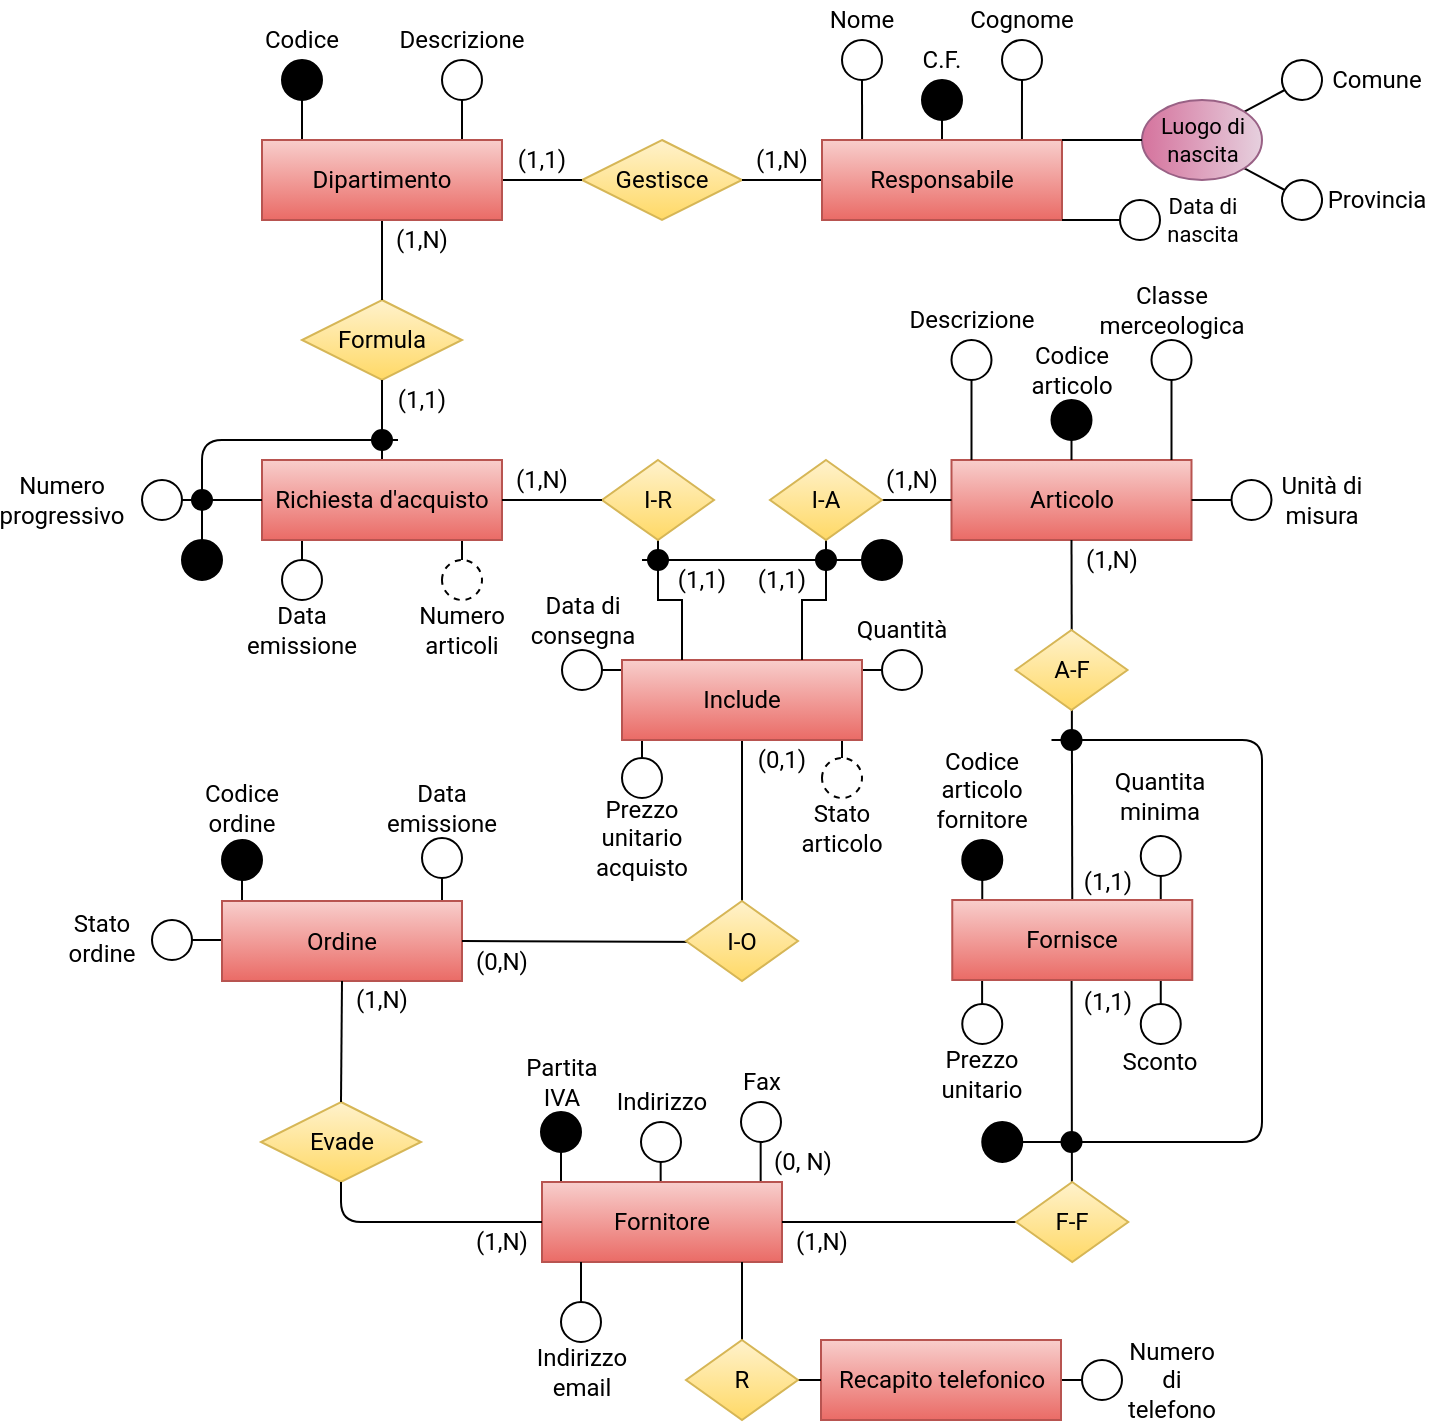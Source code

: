 <mxfile version="14.9.2" type="github">
  <diagram id="as2l2faawCCHXGkoGRLd" name="Final version">
    <mxGraphModel dx="587" dy="680" grid="1" gridSize="10" guides="1" tooltips="1" connect="1" arrows="1" fold="1" page="1" pageScale="1" pageWidth="1169" pageHeight="827" math="0" shadow="0">
      <root>
        <mxCell id="CbDLqZds7CBD2YCKXWCp-0" />
        <mxCell id="CbDLqZds7CBD2YCKXWCp-1" parent="CbDLqZds7CBD2YCKXWCp-0" />
        <mxCell id="YnXIAvcI8itFQvQeR9OT-1" value="" style="endArrow=none;html=1;fontFamily=Roboto;fontSource=https%3A%2F%2Ffonts.googleapis.com%2Fcss%3Ffamily%3DRoboto;entryX=0.5;entryY=0;entryDx=0;entryDy=0;endSize=6;startSize=6;arcSize=20;" edge="1" target="YnXIAvcI8itFQvQeR9OT-0" parent="CbDLqZds7CBD2YCKXWCp-1">
          <mxGeometry width="50" height="50" relative="1" as="geometry">
            <mxPoint x="530" y="700" as="sourcePoint" />
            <mxPoint x="640" y="720" as="targetPoint" />
          </mxGeometry>
        </mxCell>
        <mxCell id="4-UfjcnXdsVet0wkfiN8-3" value="" style="endArrow=none;html=1;entryX=0.5;entryY=1;entryDx=0;entryDy=0;fontFamily=Roboto;fontSource=https%3A%2F%2Ffonts.googleapis.com%2Fcss%3Ffamily%3DRoboto;" edge="1" parent="CbDLqZds7CBD2YCKXWCp-1">
          <mxGeometry x="430.05" y="502" width="50" height="50" as="geometry">
            <mxPoint x="500.05" y="492" as="sourcePoint" />
            <mxPoint x="500.05" y="512" as="targetPoint" />
          </mxGeometry>
        </mxCell>
        <mxCell id="CbDLqZds7CBD2YCKXWCp-2" value="" style="endArrow=none;html=1;entryX=1;entryY=0.5;entryDx=0;entryDy=0;fontFamily=Roboto;fontSource=https%3A%2F%2Ffonts.googleapis.com%2Fcss%3Ffamily%3DRoboto;" edge="1" parent="CbDLqZds7CBD2YCKXWCp-1" target="CbDLqZds7CBD2YCKXWCp-139">
          <mxGeometry x="-30" y="450" width="50" height="50" as="geometry">
            <mxPoint x="125" y="480" as="sourcePoint" />
            <mxPoint x="120" y="495" as="targetPoint" />
          </mxGeometry>
        </mxCell>
        <mxCell id="CbDLqZds7CBD2YCKXWCp-3" value="" style="endArrow=none;html=1;entryX=0.5;entryY=1;entryDx=0;entryDy=0;fontFamily=Roboto;fontSource=https%3A%2F%2Ffonts.googleapis.com%2Fcss%3Ffamily%3DRoboto;" edge="1" parent="CbDLqZds7CBD2YCKXWCp-1" target="CbDLqZds7CBD2YCKXWCp-137">
          <mxGeometry x="170" y="280" width="50" height="50" as="geometry">
            <mxPoint x="240" y="270.0" as="sourcePoint" />
            <mxPoint x="-220" y="330" as="targetPoint" />
          </mxGeometry>
        </mxCell>
        <mxCell id="CbDLqZds7CBD2YCKXWCp-4" value="&lt;div&gt;Numero&lt;/div&gt;&lt;div&gt;articoli&lt;br&gt;&lt;/div&gt;" style="text;html=1;strokeColor=none;fillColor=none;align=center;verticalAlign=middle;whiteSpace=wrap;rounded=0;fontFamily=Roboto;fontSource=https%3A%2F%2Ffonts.googleapis.com%2Fcss%3Ffamily%3DRoboto;rotation=0;" vertex="1" parent="CbDLqZds7CBD2YCKXWCp-1">
          <mxGeometry x="220" y="315" width="40" height="20" as="geometry" />
        </mxCell>
        <mxCell id="CbDLqZds7CBD2YCKXWCp-5" value="" style="ellipse;whiteSpace=wrap;html=1;aspect=fixed;fontFamily=Roboto;fontSource=https%3A%2F%2Ffonts.googleapis.com%2Fcss%3Ffamily%3DRoboto;rotation=-180;" vertex="1" parent="CbDLqZds7CBD2YCKXWCp-1">
          <mxGeometry x="320" y="389" width="20" height="20" as="geometry" />
        </mxCell>
        <mxCell id="CbDLqZds7CBD2YCKXWCp-6" value="&lt;div&gt;Prezzo&lt;/div&gt;&lt;div&gt;unitario&lt;/div&gt;&lt;div&gt;acquisto&lt;br&gt;&lt;/div&gt;" style="text;html=1;strokeColor=none;fillColor=none;align=center;verticalAlign=middle;whiteSpace=wrap;rounded=0;fontFamily=Roboto;fontSource=https%3A%2F%2Ffonts.googleapis.com%2Fcss%3Ffamily%3DRoboto;rotation=0;" vertex="1" parent="CbDLqZds7CBD2YCKXWCp-1">
          <mxGeometry x="310" y="419" width="40" height="20" as="geometry" />
        </mxCell>
        <mxCell id="CbDLqZds7CBD2YCKXWCp-7" value="" style="endArrow=none;html=1;entryX=0.5;entryY=1;entryDx=0;entryDy=0;fontFamily=Roboto;fontSource=https%3A%2F%2Ffonts.googleapis.com%2Fcss%3Ffamily%3DRoboto;" edge="1" parent="CbDLqZds7CBD2YCKXWCp-1" target="CbDLqZds7CBD2YCKXWCp-5">
          <mxGeometry x="260" y="379" width="50" height="50" as="geometry">
            <mxPoint x="330" y="369" as="sourcePoint" />
            <mxPoint x="-130" y="429" as="targetPoint" />
          </mxGeometry>
        </mxCell>
        <mxCell id="CbDLqZds7CBD2YCKXWCp-8" value="" style="ellipse;whiteSpace=wrap;html=1;aspect=fixed;fontFamily=Roboto;fontSource=https%3A%2F%2Ffonts.googleapis.com%2Fcss%3Ffamily%3DRoboto;fillColor=#000000;" vertex="1" parent="CbDLqZds7CBD2YCKXWCp-1">
          <mxGeometry x="490.13" y="430" width="20" height="20" as="geometry" />
        </mxCell>
        <mxCell id="CbDLqZds7CBD2YCKXWCp-9" value="" style="endArrow=none;html=1;entryX=0.5;entryY=1;entryDx=0;entryDy=0;fontFamily=Roboto;fontSource=https%3A%2F%2Ffonts.googleapis.com%2Fcss%3Ffamily%3DRoboto;" edge="1" parent="CbDLqZds7CBD2YCKXWCp-1" target="CbDLqZds7CBD2YCKXWCp-8">
          <mxGeometry x="480.13" y="410" width="50" height="50" as="geometry">
            <mxPoint x="500.13" y="470" as="sourcePoint" />
            <mxPoint x="920.13" y="410" as="targetPoint" />
          </mxGeometry>
        </mxCell>
        <mxCell id="CbDLqZds7CBD2YCKXWCp-10" value="&lt;div&gt;Codice&lt;/div&gt;&lt;div&gt;articolo&lt;/div&gt;&lt;div&gt;fornitore&lt;br&gt;&lt;/div&gt;" style="text;html=1;strokeColor=none;fillColor=none;align=center;verticalAlign=middle;whiteSpace=wrap;rounded=0;fontFamily=Roboto;fontSource=https%3A%2F%2Ffonts.googleapis.com%2Fcss%3Ffamily%3DRoboto;" vertex="1" parent="CbDLqZds7CBD2YCKXWCp-1">
          <mxGeometry x="480.13" y="380" width="40" height="50" as="geometry" />
        </mxCell>
        <mxCell id="CbDLqZds7CBD2YCKXWCp-11" value="" style="ellipse;whiteSpace=wrap;html=1;aspect=fixed;fontFamily=Roboto;fontSource=https%3A%2F%2Ffonts.googleapis.com%2Fcss%3Ffamily%3DRoboto;" vertex="1" parent="CbDLqZds7CBD2YCKXWCp-1">
          <mxGeometry x="579.38" y="428" width="20" height="20" as="geometry" />
        </mxCell>
        <mxCell id="CbDLqZds7CBD2YCKXWCp-12" value="" style="endArrow=none;html=1;entryX=0.5;entryY=1;entryDx=0;entryDy=0;fontFamily=Roboto;fontSource=https%3A%2F%2Ffonts.googleapis.com%2Fcss%3Ffamily%3DRoboto;" edge="1" parent="CbDLqZds7CBD2YCKXWCp-1" target="CbDLqZds7CBD2YCKXWCp-11">
          <mxGeometry x="569.38" y="402" width="50" height="50" as="geometry">
            <mxPoint x="589.38" y="472" as="sourcePoint" />
            <mxPoint x="1009.38" y="402" as="targetPoint" />
          </mxGeometry>
        </mxCell>
        <mxCell id="CbDLqZds7CBD2YCKXWCp-13" value="" style="endArrow=none;html=1;fontFamily=Roboto;fontSource=https%3A%2F%2Ffonts.googleapis.com%2Fcss%3Ffamily%3DRoboto;" edge="1" parent="CbDLqZds7CBD2YCKXWCp-1">
          <mxGeometry x="299.5" y="541" width="50" height="50" as="geometry">
            <mxPoint x="389.33" y="611" as="sourcePoint" />
            <mxPoint x="389.33" y="581" as="targetPoint" />
          </mxGeometry>
        </mxCell>
        <mxCell id="CbDLqZds7CBD2YCKXWCp-14" value="" style="ellipse;whiteSpace=wrap;html=1;aspect=fixed;fontFamily=Roboto;fontSource=https%3A%2F%2Ffonts.googleapis.com%2Fcss%3Ffamily%3DRoboto;" vertex="1" parent="CbDLqZds7CBD2YCKXWCp-1">
          <mxGeometry x="379.5" y="561" width="20" height="20" as="geometry" />
        </mxCell>
        <mxCell id="CbDLqZds7CBD2YCKXWCp-15" value="Fax" style="text;html=1;strokeColor=none;fillColor=none;align=center;verticalAlign=middle;whiteSpace=wrap;rounded=0;fontFamily=Roboto;fontSource=https%3A%2F%2Ffonts.googleapis.com%2Fcss%3Ffamily%3DRoboto;" vertex="1" parent="CbDLqZds7CBD2YCKXWCp-1">
          <mxGeometry x="369.5" y="540" width="40" height="21" as="geometry" />
        </mxCell>
        <mxCell id="CbDLqZds7CBD2YCKXWCp-16" value="" style="endArrow=none;html=1;fontFamily=Roboto;fontSource=https%3A%2F%2Ffonts.googleapis.com%2Fcss%3Ffamily%3DRoboto;" edge="1" parent="CbDLqZds7CBD2YCKXWCp-1">
          <mxGeometry x="249.5" y="551" width="50" height="50" as="geometry">
            <mxPoint x="339.33" y="621" as="sourcePoint" />
            <mxPoint x="339.33" y="591" as="targetPoint" />
          </mxGeometry>
        </mxCell>
        <mxCell id="CbDLqZds7CBD2YCKXWCp-17" value="" style="ellipse;whiteSpace=wrap;html=1;aspect=fixed;fontFamily=Roboto;fontSource=https%3A%2F%2Ffonts.googleapis.com%2Fcss%3Ffamily%3DRoboto;" vertex="1" parent="CbDLqZds7CBD2YCKXWCp-1">
          <mxGeometry x="329.5" y="571" width="20" height="20" as="geometry" />
        </mxCell>
        <mxCell id="CbDLqZds7CBD2YCKXWCp-18" value="Indirizzo" style="text;html=1;strokeColor=none;fillColor=none;align=center;verticalAlign=middle;whiteSpace=wrap;rounded=0;fontFamily=Roboto;fontSource=https%3A%2F%2Ffonts.googleapis.com%2Fcss%3Ffamily%3DRoboto;" vertex="1" parent="CbDLqZds7CBD2YCKXWCp-1">
          <mxGeometry x="319.5" y="551" width="40" height="20" as="geometry" />
        </mxCell>
        <mxCell id="CbDLqZds7CBD2YCKXWCp-19" value="" style="group;fontFamily=Roboto;fontSource=https%3A%2F%2Ffonts.googleapis.com%2Fcss%3Ffamily%3DRoboto;" connectable="0" vertex="1" parent="CbDLqZds7CBD2YCKXWCp-1">
          <mxGeometry x="269.5" y="541" width="40" height="70" as="geometry" />
        </mxCell>
        <mxCell id="CbDLqZds7CBD2YCKXWCp-20" value="Partita IVA" style="text;html=1;strokeColor=none;fillColor=none;align=center;verticalAlign=middle;whiteSpace=wrap;rounded=0;fontFamily=Roboto;fontSource=https%3A%2F%2Ffonts.googleapis.com%2Fcss%3Ffamily%3DRoboto;" vertex="1" parent="CbDLqZds7CBD2YCKXWCp-19">
          <mxGeometry y="-5" width="40" height="30" as="geometry" />
        </mxCell>
        <mxCell id="CbDLqZds7CBD2YCKXWCp-21" value="" style="ellipse;whiteSpace=wrap;html=1;aspect=fixed;fontFamily=Roboto;fontSource=https%3A%2F%2Ffonts.googleapis.com%2Fcss%3Ffamily%3DRoboto;fillColor=#000000;" vertex="1" parent="CbDLqZds7CBD2YCKXWCp-19">
          <mxGeometry x="10" y="25" width="20" height="20" as="geometry" />
        </mxCell>
        <mxCell id="CbDLqZds7CBD2YCKXWCp-22" value="" style="endArrow=none;html=1;entryX=0.5;entryY=1;entryDx=0;entryDy=0;fontFamily=Roboto;fontSource=https%3A%2F%2Ffonts.googleapis.com%2Fcss%3Ffamily%3DRoboto;" edge="1" parent="CbDLqZds7CBD2YCKXWCp-1" target="CbDLqZds7CBD2YCKXWCp-122">
          <mxGeometry x="519.38" y="502" width="50" height="50" as="geometry">
            <mxPoint x="589.38" y="492" as="sourcePoint" />
            <mxPoint x="129.38" y="552" as="targetPoint" />
          </mxGeometry>
        </mxCell>
        <mxCell id="CbDLqZds7CBD2YCKXWCp-23" value="" style="ellipse;whiteSpace=wrap;html=1;aspect=fixed;fontFamily=Roboto;fontSource=https%3A%2F%2Ffonts.googleapis.com%2Fcss%3Ffamily%3DRoboto;rotation=-180;" vertex="1" parent="CbDLqZds7CBD2YCKXWCp-1">
          <mxGeometry x="490.13" y="512" width="20" height="20" as="geometry" />
        </mxCell>
        <mxCell id="CbDLqZds7CBD2YCKXWCp-24" value="" style="endArrow=none;html=1;exitX=0.475;exitY=0;exitDx=0;exitDy=0;entryX=0.5;entryY=1;entryDx=0;entryDy=0;exitPerimeter=0;fontFamily=Roboto;fontSource=https%3A%2F%2Ffonts.googleapis.com%2Fcss%3Ffamily%3DRoboto;" edge="1" parent="CbDLqZds7CBD2YCKXWCp-1" target="CbDLqZds7CBD2YCKXWCp-21">
          <mxGeometry x="259.5" y="541" width="50" height="50" as="geometry">
            <mxPoint x="289.5" y="611" as="sourcePoint" />
            <mxPoint x="312.5" y="551" as="targetPoint" />
          </mxGeometry>
        </mxCell>
        <mxCell id="CbDLqZds7CBD2YCKXWCp-25" value="&lt;div&gt;Prezzo&lt;/div&gt;&lt;div&gt;unitario&lt;br&gt;&lt;/div&gt;" style="text;html=1;strokeColor=none;fillColor=none;align=center;verticalAlign=middle;whiteSpace=wrap;rounded=0;fontFamily=Roboto;fontSource=https%3A%2F%2Ffonts.googleapis.com%2Fcss%3Ffamily%3DRoboto;rotation=0;" vertex="1" parent="CbDLqZds7CBD2YCKXWCp-1">
          <mxGeometry x="480.13" y="537" width="40" height="20" as="geometry" />
        </mxCell>
        <mxCell id="CbDLqZds7CBD2YCKXWCp-26" value="" style="endArrow=none;html=1;entryX=0.5;entryY=1;entryDx=0;entryDy=0;fontFamily=Roboto;fontSource=https%3A%2F%2Ffonts.googleapis.com%2Fcss%3Ffamily%3DRoboto;startArrow=none;" edge="1" parent="CbDLqZds7CBD2YCKXWCp-1" target="CbDLqZds7CBD2YCKXWCp-23">
          <mxGeometry x="430.13" y="502" width="50" height="50" as="geometry">
            <mxPoint x="500.13" y="512" as="sourcePoint" />
            <mxPoint x="40.13" y="552" as="targetPoint" />
          </mxGeometry>
        </mxCell>
        <mxCell id="CbDLqZds7CBD2YCKXWCp-27" value="&lt;div&gt;Data emissione&lt;/div&gt;" style="text;html=1;strokeColor=none;fillColor=none;align=center;verticalAlign=middle;whiteSpace=wrap;rounded=0;fontFamily=Roboto;fontSource=https%3A%2F%2Ffonts.googleapis.com%2Fcss%3Ffamily%3DRoboto;" vertex="1" parent="CbDLqZds7CBD2YCKXWCp-1">
          <mxGeometry x="210" y="404" width="40" height="20" as="geometry" />
        </mxCell>
        <mxCell id="CbDLqZds7CBD2YCKXWCp-28" value="" style="endArrow=none;html=1;fontFamily=Roboto;fontSource=https%3A%2F%2Ffonts.googleapis.com%2Fcss%3Ffamily%3DRoboto;exitX=0.25;exitY=0;exitDx=0;exitDy=0;" edge="1" parent="CbDLqZds7CBD2YCKXWCp-1" target="CbDLqZds7CBD2YCKXWCp-31">
          <mxGeometry x="65" y="410" width="50" height="50" as="geometry">
            <mxPoint x="130" y="470" as="sourcePoint" />
            <mxPoint x="105" y="460" as="targetPoint" />
          </mxGeometry>
        </mxCell>
        <mxCell id="CbDLqZds7CBD2YCKXWCp-29" value="" style="endArrow=none;html=1;exitX=0.75;exitY=0;exitDx=0;exitDy=0;entryX=1;entryY=0.5;entryDx=0;entryDy=0;fontFamily=Roboto;fontSource=https%3A%2F%2Ffonts.googleapis.com%2Fcss%3Ffamily%3DRoboto;" edge="1" parent="CbDLqZds7CBD2YCKXWCp-1" target="CbDLqZds7CBD2YCKXWCp-30">
          <mxGeometry x="105" y="409" width="50" height="50" as="geometry">
            <mxPoint x="230" y="469" as="sourcePoint" />
            <mxPoint x="255" y="454" as="targetPoint" />
          </mxGeometry>
        </mxCell>
        <mxCell id="CbDLqZds7CBD2YCKXWCp-30" value="&lt;span style=&quot;color: rgba(0, 0, 0, 0); font-size: 0px;&quot;&gt;%3CmxGraphModel%3E%3Croot%3E%3CmxCell%20id%3D%220%22%2F%3E%3CmxCell%20id%3D%221%22%20parent%3D%220%22%2F%3E%3CmxCell%20id%3D%222%22%20value%3D%22%22%20style%3D%22group%3BfontFamily%3DRoboto%3BfontSource%3Dhttps%253A%252F%252Ffonts.googleapis.com%252Fcss%253Ffamily%253DRoboto%3B%22%20connectable%3D%220%22%20vertex%3D%221%22%20parent%3D%221%22%3E%3CmxGeometry%20x%3D%2250%22%20y%3D%22450%22%20width%3D%22130%22%20height%3D%22140%22%20as%3D%22geometry%22%2F%3E%3C%2FmxCell%3E%3CmxCell%20id%3D%223%22%20value%3D%22Ordine%22%20style%3D%22rounded%3D0%3BwhiteSpace%3Dwrap%3Bhtml%3D1%3BfontFamily%3DRoboto%3BfontSource%3Dhttps%253A%252F%252Ffonts.googleapis.com%252Fcss%253Ffamily%253DRoboto%3BfillColor%3D%23f8cecc%3BstrokeColor%3D%23b85450%3BgradientColor%3D%23ea6b66%3B%22%20vertex%3D%221%22%20parent%3D%222%22%3E%3CmxGeometry%20x%3D%2240%22%20y%3D%2280%22%20width%3D%22120%22%20height%3D%2260%22%20as%3D%22geometry%22%2F%3E%3C%2FmxCell%3E%3CmxCell%20id%3D%224%22%20value%3D%22%22%20style%3D%22group%3BfontFamily%3DRoboto%3BfontSource%3Dhttps%253A%252F%252Ffonts.googleapis.com%252Fcss%253Ffamily%253DRoboto%3B%22%20connectable%3D%220%22%20vertex%3D%221%22%20parent%3D%222%22%3E%3CmxGeometry%20x%3D%2290%22%20width%3D%2240%22%20height%3D%2280%22%20as%3D%22geometry%22%2F%3E%3C%2FmxCell%3E%3CmxCell%20id%3D%225%22%20value%3D%22%22%20style%3D%22ellipse%3BwhiteSpace%3Dwrap%3Bhtml%3D1%3Baspect%3Dfixed%3BfontFamily%3DRoboto%3BfontSource%3Dhttps%253A%252F%252Ffonts.googleapis.com%252Fcss%253Ffamily%253DRoboto%3B%22%20vertex%3D%221%22%20parent%3D%224%22%3E%3CmxGeometry%20x%3D%2230%22%20y%3D%2230%22%20width%3D%2220%22%20height%3D%2220%22%20as%3D%22geometry%22%2F%3E%3C%2FmxCell%3E%3CmxCell%20id%3D%226%22%20value%3D%22%26lt%3Bdiv%26gt%3BData%20emissione%26lt%3B%2Fdiv%26gt%3B%22%20style%3D%22text%3Bhtml%3D1%3BstrokeColor%3Dnone%3BfillColor%3Dnone%3Balign%3Dcenter%3BverticalAlign%3Dmiddle%3BwhiteSpace%3Dwrap%3Brounded%3D0%3BfontFamily%3DRoboto%3BfontSource%3Dhttps%253A%252F%252Ffonts.googleapis.com%252Fcss%253Ffamily%253DRoboto%3B%22%20vertex%3D%221%22%20parent%3D%224%22%3E%3CmxGeometry%20width%3D%2240%22%20height%3D%2220%22%20as%3D%22geometry%22%2F%3E%3C%2FmxCell%3E%3CmxCell%20id%3D%227%22%20value%3D%22%22%20style%3D%22group%3BfontFamily%3DRoboto%3BfontSource%3Dhttps%253A%252F%252Ffonts.googleapis.com%252Fcss%253Ffamily%253DRoboto%3B%22%20connectable%3D%220%22%20vertex%3D%221%22%20parent%3D%222%22%3E%3CmxGeometry%20x%3D%2210%22%20y%3D%2210%22%20width%3D%2260%22%20height%3D%2270%22%20as%3D%22geometry%22%2F%3E%3C%2FmxCell%3E%3CmxCell%20id%3D%228%22%20value%3D%22%22%20style%3D%22ellipse%3BfontFamily%3DRoboto%3BfontSource%3Dhttps%253A%252F%252Ffonts.googleapis.com%252Fcss%253Ffamily%253DRoboto%3BfillColor%3D%23000000%3B%22%20vertex%3D%221%22%20parent%3D%227%22%3E%3CmxGeometry%20x%3D%2210%22%20y%3D%2220%22%20width%3D%2220%22%20height%3D%2220%22%20as%3D%22geometry%22%2F%3E%3C%2FmxCell%3E%3CmxCell%20id%3D%229%22%20value%3D%22Codice%20ordine%22%20style%3D%22text%3Bhtml%3D1%3BstrokeColor%3Dnone%3BfillColor%3Dnone%3Balign%3Dcenter%3BverticalAlign%3Dmiddle%3BwhiteSpace%3Dwrap%3Brounded%3D0%3BfontFamily%3DRoboto%3BfontSource%3Dhttps%253A%252F%252Ffonts.googleapis.com%252Fcss%253Ffamily%253DRoboto%3B%22%20vertex%3D%221%22%20parent%3D%227%22%3E%3CmxGeometry%20x%3D%22-20%22%20y%3D%22-10%22%20width%3D%2280%22%20height%3D%2220%22%20as%3D%22geometry%22%2F%3E%3C%2FmxCell%3E%3CmxCell%20id%3D%2210%22%20value%3D%22%22%20style%3D%22endArrow%3Dnone%3Bhtml%3D1%3BfontFamily%3DRoboto%3BfontSource%3Dhttps%253A%252F%252Ffonts.googleapis.com%252Fcss%253Ffamily%253DRoboto%3BexitX%3D0.25%3BexitY%3D0%3BexitDx%3D0%3BexitDy%3D0%3B%22%20edge%3D%221%22%20parent%3D%222%22%20source%3D%223%22%20target%3D%228%22%3E%3CmxGeometry%20width%3D%2250%22%20height%3D%2250%22%20relative%3D%221%22%20as%3D%22geometry%22%3E%3CmxPoint%20x%3D%2240%22%20y%3D%2280%22%20as%3D%22sourcePoint%22%2F%3E%3CmxPoint%20x%3D%2240%22%20y%3D%2250%22%20as%3D%22targetPoint%22%2F%3E%3C%2FmxGeometry%3E%3C%2FmxCell%3E%3CmxCell%20id%3D%2211%22%20value%3D%22%22%20style%3D%22endArrow%3Dnone%3Bhtml%3D1%3BfontFamily%3DRoboto%3BfontSource%3Dhttps%253A%252F%252Ffonts.googleapis.com%252Fcss%253Ffamily%253DRoboto%3BexitX%3D0.75%3BexitY%3D0%3BexitDx%3D0%3BexitDy%3D0%3BentryX%3D0.5%3BentryY%3D1%3BentryDx%3D0%3BentryDy%3D0%3B%22%20edge%3D%221%22%20parent%3D%222%22%20source%3D%223%22%20target%3D%225%22%3E%3CmxGeometry%20x%3D%22100%22%20y%3D%2210%22%20width%3D%2250%22%20height%3D%2250%22%20as%3D%22geometry%22%3E%3CmxPoint%20x%3D%22120%22%20y%3D%2280%22%20as%3D%22sourcePoint%22%2F%3E%3CmxPoint%20x%3D%22123%22%20y%3D%2246%22%20as%3D%22targetPoint%22%2F%3E%3CArray%20as%3D%22points%22%2F%3E%3C%2FmxGeometry%3E%3C%2FmxCell%3E%3C%2Froot%3E%3C%2FmxGraphModel%3E&lt;/span&gt;" style="ellipse;whiteSpace=wrap;html=1;aspect=fixed;fontFamily=Roboto;fontSource=https%3A%2F%2Ffonts.googleapis.com%2Fcss%3Ffamily%3DRoboto;rotation=90;" vertex="1" parent="CbDLqZds7CBD2YCKXWCp-1">
          <mxGeometry x="220" y="429" width="20" height="20" as="geometry" />
        </mxCell>
        <mxCell id="CbDLqZds7CBD2YCKXWCp-31" value="" style="ellipse;fontFamily=Roboto;fontSource=https%3A%2F%2Ffonts.googleapis.com%2Fcss%3Ffamily%3DRoboto;fillColor=#000000;" vertex="1" parent="CbDLqZds7CBD2YCKXWCp-1">
          <mxGeometry x="120" y="430" width="20" height="20" as="geometry" />
        </mxCell>
        <mxCell id="CbDLqZds7CBD2YCKXWCp-32" value="" style="ellipse;whiteSpace=wrap;html=1;aspect=fixed;fontFamily=Roboto;fontSource=https%3A%2F%2Ffonts.googleapis.com%2Fcss%3Ffamily%3DRoboto;rotation=-180;" vertex="1" parent="CbDLqZds7CBD2YCKXWCp-1">
          <mxGeometry x="150" y="290" width="20" height="20" as="geometry" />
        </mxCell>
        <mxCell id="CbDLqZds7CBD2YCKXWCp-33" value="&lt;div&gt;Data emissione&lt;/div&gt;" style="text;html=1;strokeColor=none;fillColor=none;align=center;verticalAlign=middle;whiteSpace=wrap;rounded=0;fontFamily=Roboto;fontSource=https%3A%2F%2Ffonts.googleapis.com%2Fcss%3Ffamily%3DRoboto;rotation=0;" vertex="1" parent="CbDLqZds7CBD2YCKXWCp-1">
          <mxGeometry x="140" y="315" width="40" height="20" as="geometry" />
        </mxCell>
        <mxCell id="CbDLqZds7CBD2YCKXWCp-34" value="" style="endArrow=none;html=1;entryX=0.5;entryY=1;entryDx=0;entryDy=0;fontFamily=Roboto;fontSource=https%3A%2F%2Ffonts.googleapis.com%2Fcss%3Ffamily%3DRoboto;" edge="1" parent="CbDLqZds7CBD2YCKXWCp-1" target="CbDLqZds7CBD2YCKXWCp-32">
          <mxGeometry x="90" y="280" width="50" height="50" as="geometry">
            <mxPoint x="160" y="270" as="sourcePoint" />
            <mxPoint x="-300" y="330" as="targetPoint" />
          </mxGeometry>
        </mxCell>
        <mxCell id="CbDLqZds7CBD2YCKXWCp-35" value="" style="ellipse;whiteSpace=wrap;html=1;aspect=fixed;fontFamily=Roboto;fontSource=https%3A%2F%2Ffonts.googleapis.com%2Fcss%3Ffamily%3DRoboto;rotation=-90;" vertex="1" parent="CbDLqZds7CBD2YCKXWCp-1">
          <mxGeometry x="450" y="335" width="20" height="20" as="geometry" />
        </mxCell>
        <mxCell id="CbDLqZds7CBD2YCKXWCp-36" value="" style="endArrow=none;html=1;fontFamily=Roboto;fontSource=https%3A%2F%2Ffonts.googleapis.com%2Fcss%3Ffamily%3DRoboto;entryX=0.5;entryY=0;entryDx=0;entryDy=0;endSize=6;startSize=6;arcSize=20;" edge="1" parent="CbDLqZds7CBD2YCKXWCp-1" target="CbDLqZds7CBD2YCKXWCp-35">
          <mxGeometry width="50" height="50" relative="1" as="geometry">
            <mxPoint x="430" y="345" as="sourcePoint" />
            <mxPoint x="540" y="365" as="targetPoint" />
          </mxGeometry>
        </mxCell>
        <mxCell id="CbDLqZds7CBD2YCKXWCp-37" value="" style="ellipse;whiteSpace=wrap;html=1;aspect=fixed;fontFamily=Roboto;fontSource=https%3A%2F%2Ffonts.googleapis.com%2Fcss%3Ffamily%3DRoboto;rotation=90;" vertex="1" parent="CbDLqZds7CBD2YCKXWCp-1">
          <mxGeometry x="290" y="335" width="20" height="20" as="geometry" />
        </mxCell>
        <mxCell id="CbDLqZds7CBD2YCKXWCp-38" value="" style="endArrow=none;html=1;fontFamily=Roboto;fontSource=https%3A%2F%2Ffonts.googleapis.com%2Fcss%3Ffamily%3DRoboto;entryX=0.5;entryY=0;entryDx=0;entryDy=0;endSize=6;startSize=6;arcSize=20;exitX=0;exitY=0.125;exitDx=0;exitDy=0;exitPerimeter=0;" edge="1" parent="CbDLqZds7CBD2YCKXWCp-1" target="CbDLqZds7CBD2YCKXWCp-37" source="RAPCOTLdBc6ylrq6KQYd-0">
          <mxGeometry width="50" height="50" relative="1" as="geometry">
            <mxPoint x="320" y="364" as="sourcePoint" />
            <mxPoint x="410" y="350" as="targetPoint" />
          </mxGeometry>
        </mxCell>
        <mxCell id="CbDLqZds7CBD2YCKXWCp-39" value="" style="ellipse;whiteSpace=wrap;html=1;aspect=fixed;fontFamily=Roboto;fontSource=https%3A%2F%2Ffonts.googleapis.com%2Fcss%3Ffamily%3DRoboto;" vertex="1" parent="CbDLqZds7CBD2YCKXWCp-1">
          <mxGeometry x="510" y="30" width="20" height="20" as="geometry" />
        </mxCell>
        <mxCell id="CbDLqZds7CBD2YCKXWCp-40" value="" style="endArrow=none;html=1;entryX=0.5;entryY=1;entryDx=0;entryDy=0;fontFamily=Roboto;fontSource=https%3A%2F%2Ffonts.googleapis.com%2Fcss%3Ffamily%3DRoboto;exitX=0.833;exitY=0;exitDx=0;exitDy=0;exitPerimeter=0;" edge="1" parent="CbDLqZds7CBD2YCKXWCp-1" source="CbDLqZds7CBD2YCKXWCp-64" target="CbDLqZds7CBD2YCKXWCp-39">
          <mxGeometry x="580" y="30" width="50" height="50" as="geometry">
            <mxPoint x="588" y="100" as="sourcePoint" />
            <mxPoint x="1020" y="30" as="targetPoint" />
          </mxGeometry>
        </mxCell>
        <mxCell id="CbDLqZds7CBD2YCKXWCp-41" value="&lt;font style=&quot;font-size: 12px;&quot;&gt;Cognome&lt;/font&gt;" style="text;html=1;strokeColor=none;fillColor=none;align=center;verticalAlign=middle;whiteSpace=wrap;rounded=0;fontFamily=Roboto;fontSource=https%3A%2F%2Ffonts.googleapis.com%2Fcss%3Ffamily%3DRoboto;fontSize=12;" vertex="1" parent="CbDLqZds7CBD2YCKXWCp-1">
          <mxGeometry x="500" y="10" width="40" height="20" as="geometry" />
        </mxCell>
        <mxCell id="CbDLqZds7CBD2YCKXWCp-42" value="" style="endArrow=none;html=1;exitX=0.5;exitY=0;exitDx=0;exitDy=0;entryX=0.5;entryY=1;entryDx=0;entryDy=0;fontFamily=Roboto;fontSource=https%3A%2F%2Ffonts.googleapis.com%2Fcss%3Ffamily%3DRoboto;" edge="1" parent="CbDLqZds7CBD2YCKXWCp-1" source="CbDLqZds7CBD2YCKXWCp-64" target="CbDLqZds7CBD2YCKXWCp-43">
          <mxGeometry x="528" y="20" width="50" height="50" as="geometry">
            <mxPoint x="548" y="90" as="sourcePoint" />
            <mxPoint x="548" y="60" as="targetPoint" />
          </mxGeometry>
        </mxCell>
        <mxCell id="CbDLqZds7CBD2YCKXWCp-43" value="" style="ellipse;fontFamily=Roboto;fontSource=https%3A%2F%2Ffonts.googleapis.com%2Fcss%3Ffamily%3DRoboto;fillColor=#000000;" vertex="1" parent="CbDLqZds7CBD2YCKXWCp-1">
          <mxGeometry x="470" y="50" width="20" height="20" as="geometry" />
        </mxCell>
        <mxCell id="CbDLqZds7CBD2YCKXWCp-44" value="C.F." style="text;html=1;strokeColor=none;fillColor=none;align=center;verticalAlign=middle;whiteSpace=wrap;rounded=0;fontFamily=Roboto;fontSource=https%3A%2F%2Ffonts.googleapis.com%2Fcss%3Ffamily%3DRoboto;" vertex="1" parent="CbDLqZds7CBD2YCKXWCp-1">
          <mxGeometry x="460" y="30" width="40" height="20" as="geometry" />
        </mxCell>
        <mxCell id="CbDLqZds7CBD2YCKXWCp-45" value="" style="ellipse;whiteSpace=wrap;html=1;aspect=fixed;fontFamily=Roboto;fontSource=https%3A%2F%2Ffonts.googleapis.com%2Fcss%3Ffamily%3DRoboto;" vertex="1" parent="CbDLqZds7CBD2YCKXWCp-1">
          <mxGeometry x="430" y="30" width="20" height="20" as="geometry" />
        </mxCell>
        <mxCell id="CbDLqZds7CBD2YCKXWCp-46" value="" style="endArrow=none;html=1;entryX=0.5;entryY=1;entryDx=0;entryDy=0;fontFamily=Roboto;fontSource=https%3A%2F%2Ffonts.googleapis.com%2Fcss%3Ffamily%3DRoboto;exitX=0.167;exitY=0;exitDx=0;exitDy=0;exitPerimeter=0;" edge="1" parent="CbDLqZds7CBD2YCKXWCp-1" source="CbDLqZds7CBD2YCKXWCp-64" target="CbDLqZds7CBD2YCKXWCp-45">
          <mxGeometry x="418" y="25" width="50" height="50" as="geometry">
            <mxPoint x="508" y="90" as="sourcePoint" />
            <mxPoint x="858" y="25" as="targetPoint" />
          </mxGeometry>
        </mxCell>
        <mxCell id="CbDLqZds7CBD2YCKXWCp-47" value="Nome" style="text;html=1;strokeColor=none;fillColor=none;align=center;verticalAlign=middle;whiteSpace=wrap;rounded=0;fontFamily=Roboto;fontSource=https%3A%2F%2Ffonts.googleapis.com%2Fcss%3Ffamily%3DRoboto;fontSize=12;" vertex="1" parent="CbDLqZds7CBD2YCKXWCp-1">
          <mxGeometry x="420" y="10" width="40" height="20" as="geometry" />
        </mxCell>
        <mxCell id="CbDLqZds7CBD2YCKXWCp-48" value="" style="group;fontFamily=Roboto;fontSource=https%3A%2F%2Ffonts.googleapis.com%2Fcss%3Ffamily%3DRoboto;" connectable="0" vertex="1" parent="CbDLqZds7CBD2YCKXWCp-1">
          <mxGeometry x="140" y="20" width="40" height="70" as="geometry" />
        </mxCell>
        <mxCell id="CbDLqZds7CBD2YCKXWCp-49" value="" style="endArrow=none;html=1;fontFamily=Roboto;fontSource=https%3A%2F%2Ffonts.googleapis.com%2Fcss%3Ffamily%3DRoboto;" edge="1" parent="CbDLqZds7CBD2YCKXWCp-48">
          <mxGeometry width="50" height="50" relative="1" as="geometry">
            <mxPoint x="20" y="70" as="sourcePoint" />
            <mxPoint x="20" y="40" as="targetPoint" />
          </mxGeometry>
        </mxCell>
        <mxCell id="CbDLqZds7CBD2YCKXWCp-50" value="" style="ellipse;fontFamily=Roboto;fontSource=https%3A%2F%2Ffonts.googleapis.com%2Fcss%3Ffamily%3DRoboto;fillColor=#000000;" vertex="1" parent="CbDLqZds7CBD2YCKXWCp-48">
          <mxGeometry x="10" y="20" width="20" height="20" as="geometry" />
        </mxCell>
        <mxCell id="CbDLqZds7CBD2YCKXWCp-51" value="Codice" style="text;html=1;strokeColor=none;fillColor=none;align=center;verticalAlign=middle;whiteSpace=wrap;rounded=0;fontFamily=Roboto;fontSource=https%3A%2F%2Ffonts.googleapis.com%2Fcss%3Ffamily%3DRoboto;" vertex="1" parent="CbDLqZds7CBD2YCKXWCp-48">
          <mxGeometry width="40" height="20" as="geometry" />
        </mxCell>
        <mxCell id="CbDLqZds7CBD2YCKXWCp-52" value="" style="group;fontFamily=Roboto;fontSource=https%3A%2F%2Ffonts.googleapis.com%2Fcss%3Ffamily%3DRoboto;" connectable="0" vertex="1" parent="CbDLqZds7CBD2YCKXWCp-1">
          <mxGeometry x="220" y="20" width="40" height="70" as="geometry" />
        </mxCell>
        <mxCell id="CbDLqZds7CBD2YCKXWCp-53" value="" style="ellipse;whiteSpace=wrap;html=1;aspect=fixed;fontFamily=Roboto;fontSource=https%3A%2F%2Ffonts.googleapis.com%2Fcss%3Ffamily%3DRoboto;" vertex="1" parent="CbDLqZds7CBD2YCKXWCp-52">
          <mxGeometry x="10" y="20" width="20" height="20" as="geometry" />
        </mxCell>
        <mxCell id="CbDLqZds7CBD2YCKXWCp-54" value="" style="endArrow=none;html=1;entryX=0.5;entryY=1;entryDx=0;entryDy=0;fontFamily=Roboto;fontSource=https%3A%2F%2Ffonts.googleapis.com%2Fcss%3Ffamily%3DRoboto;" edge="1" parent="CbDLqZds7CBD2YCKXWCp-52" target="CbDLqZds7CBD2YCKXWCp-53">
          <mxGeometry width="50" height="50" relative="1" as="geometry">
            <mxPoint x="20" y="70" as="sourcePoint" />
            <mxPoint x="440" as="targetPoint" />
          </mxGeometry>
        </mxCell>
        <mxCell id="CbDLqZds7CBD2YCKXWCp-55" value="Descrizione" style="text;html=1;strokeColor=none;fillColor=none;align=center;verticalAlign=middle;whiteSpace=wrap;rounded=0;fontFamily=Roboto;fontSource=https%3A%2F%2Ffonts.googleapis.com%2Fcss%3Ffamily%3DRoboto;" vertex="1" parent="CbDLqZds7CBD2YCKXWCp-52">
          <mxGeometry width="40" height="20" as="geometry" />
        </mxCell>
        <mxCell id="CbDLqZds7CBD2YCKXWCp-56" value="Gestisce" style="shape=rhombus;perimeter=rhombusPerimeter;whiteSpace=wrap;html=1;align=center;fontFamily=Roboto;fontSource=https%3A%2F%2Ffonts.googleapis.com%2Fcss%3Ffamily%3DRoboto;gradientColor=#ffd966;fillColor=#fff2cc;strokeColor=#d6b656;" vertex="1" parent="CbDLqZds7CBD2YCKXWCp-1">
          <mxGeometry x="300" y="80" width="80" height="40" as="geometry" />
        </mxCell>
        <mxCell id="CbDLqZds7CBD2YCKXWCp-57" value="" style="endArrow=none;html=1;exitX=1;exitY=0.5;exitDx=0;exitDy=0;entryX=0;entryY=0.5;entryDx=0;entryDy=0;fontFamily=Roboto;fontSource=https%3A%2F%2Ffonts.googleapis.com%2Fcss%3Ffamily%3DRoboto;" edge="1" parent="CbDLqZds7CBD2YCKXWCp-1" source="CbDLqZds7CBD2YCKXWCp-101" target="CbDLqZds7CBD2YCKXWCp-56">
          <mxGeometry width="50" height="50" relative="1" as="geometry">
            <mxPoint x="262" y="180.76" as="sourcePoint" />
            <mxPoint x="312" y="170.76" as="targetPoint" />
          </mxGeometry>
        </mxCell>
        <mxCell id="CbDLqZds7CBD2YCKXWCp-58" value="(1,1)" style="text;html=1;strokeColor=none;fillColor=none;align=center;verticalAlign=middle;whiteSpace=wrap;rounded=0;fontFamily=Roboto;fontSource=https%3A%2F%2Ffonts.googleapis.com%2Fcss%3Ffamily%3DRoboto;" vertex="1" parent="CbDLqZds7CBD2YCKXWCp-1">
          <mxGeometry x="260" y="80" width="40" height="20" as="geometry" />
        </mxCell>
        <mxCell id="CbDLqZds7CBD2YCKXWCp-59" value="(1,N)" style="text;html=1;strokeColor=none;fillColor=none;align=center;verticalAlign=middle;whiteSpace=wrap;rounded=0;fontFamily=Roboto;fontSource=https%3A%2F%2Ffonts.googleapis.com%2Fcss%3Ffamily%3DRoboto;" vertex="1" parent="CbDLqZds7CBD2YCKXWCp-1">
          <mxGeometry x="380" y="80" width="40" height="20" as="geometry" />
        </mxCell>
        <mxCell id="CbDLqZds7CBD2YCKXWCp-60" value="Formula" style="shape=rhombus;perimeter=rhombusPerimeter;whiteSpace=wrap;html=1;align=center;fontFamily=Roboto;fontSource=https%3A%2F%2Ffonts.googleapis.com%2Fcss%3Ffamily%3DRoboto;gradientColor=#ffd966;fillColor=#fff2cc;strokeColor=#d6b656;" vertex="1" parent="CbDLqZds7CBD2YCKXWCp-1">
          <mxGeometry x="160" y="160" width="80" height="40" as="geometry" />
        </mxCell>
        <mxCell id="CbDLqZds7CBD2YCKXWCp-61" value="" style="line;strokeWidth=1;rotatable=0;dashed=0;labelPosition=right;align=left;verticalAlign=middle;spacingTop=0;spacingLeft=6;points=[];portConstraint=eastwest;fontFamily=Roboto;fontSource=https%3A%2F%2Ffonts.googleapis.com%2Fcss%3Ffamily%3DRoboto;" vertex="1" parent="CbDLqZds7CBD2YCKXWCp-1">
          <mxGeometry x="152" y="213.5" width="140" as="geometry" />
        </mxCell>
        <mxCell id="CbDLqZds7CBD2YCKXWCp-62" value="" style="endArrow=none;html=1;rounded=0;entryX=0.5;entryY=0;entryDx=0;entryDy=0;fontFamily=Roboto;fontSource=https%3A%2F%2Ffonts.googleapis.com%2Fcss%3Ffamily%3DRoboto;exitX=0.5;exitY=1;exitDx=0;exitDy=0;" edge="1" parent="CbDLqZds7CBD2YCKXWCp-1" source="CbDLqZds7CBD2YCKXWCp-101" target="CbDLqZds7CBD2YCKXWCp-60">
          <mxGeometry relative="1" as="geometry">
            <mxPoint x="202" y="176.5" as="sourcePoint" />
            <mxPoint x="252" y="283.5" as="targetPoint" />
          </mxGeometry>
        </mxCell>
        <mxCell id="CbDLqZds7CBD2YCKXWCp-63" style="edgeStyle=orthogonalEdgeStyle;rounded=0;orthogonalLoop=1;jettySize=auto;html=1;exitX=0;exitY=0.5;exitDx=0;exitDy=0;entryX=1;entryY=0.5;entryDx=0;entryDy=0;endArrow=none;endFill=0;fontFamily=Roboto;fontSource=https%3A%2F%2Ffonts.googleapis.com%2Fcss%3Ffamily%3DRoboto;" edge="1" parent="CbDLqZds7CBD2YCKXWCp-1" source="CbDLqZds7CBD2YCKXWCp-64" target="CbDLqZds7CBD2YCKXWCp-56">
          <mxGeometry relative="1" as="geometry" />
        </mxCell>
        <mxCell id="CbDLqZds7CBD2YCKXWCp-64" value="Responsabile" style="rounded=0;whiteSpace=wrap;html=1;fontFamily=Roboto;fontSource=https%3A%2F%2Ffonts.googleapis.com%2Fcss%3Ffamily%3DRoboto;fillColor=#f8cecc;strokeColor=#b85450;gradientColor=#ea6b66;" vertex="1" parent="CbDLqZds7CBD2YCKXWCp-1">
          <mxGeometry x="420" y="80" width="120" height="40" as="geometry" />
        </mxCell>
        <mxCell id="CbDLqZds7CBD2YCKXWCp-65" style="rounded=0;orthogonalLoop=1;jettySize=auto;html=1;exitX=0;exitY=0;exitDx=0;exitDy=0;entryX=1;entryY=1;entryDx=0;entryDy=0;endArrow=none;endFill=0;fontFamily=Roboto;fontSource=https%3A%2F%2Ffonts.googleapis.com%2Fcss%3Ffamily%3DRoboto;" edge="1" parent="CbDLqZds7CBD2YCKXWCp-1" source="CbDLqZds7CBD2YCKXWCp-67" target="CbDLqZds7CBD2YCKXWCp-96">
          <mxGeometry relative="1" as="geometry" />
        </mxCell>
        <mxCell id="CbDLqZds7CBD2YCKXWCp-66" style="edgeStyle=none;rounded=0;orthogonalLoop=1;jettySize=auto;html=1;exitX=1;exitY=0;exitDx=0;exitDy=0;entryX=0;entryY=1;entryDx=0;entryDy=0;endArrow=none;endFill=0;fontFamily=Roboto;fontSource=https%3A%2F%2Ffonts.googleapis.com%2Fcss%3Ffamily%3DRoboto;" edge="1" parent="CbDLqZds7CBD2YCKXWCp-1" source="CbDLqZds7CBD2YCKXWCp-67" target="CbDLqZds7CBD2YCKXWCp-97">
          <mxGeometry relative="1" as="geometry" />
        </mxCell>
        <mxCell id="CbDLqZds7CBD2YCKXWCp-67" value="" style="ellipse;whiteSpace=wrap;html=1;rotation=90;fontFamily=Roboto;fontSource=https%3A%2F%2Ffonts.googleapis.com%2Fcss%3Ffamily%3DRoboto;gradientColor=#d5739d;fillColor=#e6d0de;strokeColor=#996185;" vertex="1" parent="CbDLqZds7CBD2YCKXWCp-1">
          <mxGeometry x="590" y="50" width="40" height="60" as="geometry" />
        </mxCell>
        <mxCell id="CbDLqZds7CBD2YCKXWCp-68" value="" style="endArrow=none;html=1;entryX=0.5;entryY=1;entryDx=0;entryDy=0;exitX=1;exitY=0.25;exitDx=0;exitDy=0;fontFamily=Roboto;fontSource=https%3A%2F%2Ffonts.googleapis.com%2Fcss%3Ffamily%3DRoboto;" edge="1" parent="CbDLqZds7CBD2YCKXWCp-1" target="CbDLqZds7CBD2YCKXWCp-67">
          <mxGeometry x="214" y="-293.5" width="50" height="50" as="geometry">
            <mxPoint x="540" y="80" as="sourcePoint" />
            <mxPoint x="269" y="161.5" as="targetPoint" />
          </mxGeometry>
        </mxCell>
        <mxCell id="CbDLqZds7CBD2YCKXWCp-69" value="" style="ellipse;whiteSpace=wrap;html=1;aspect=fixed;rotation=90;fontFamily=Roboto;fontSource=https%3A%2F%2Ffonts.googleapis.com%2Fcss%3Ffamily%3DRoboto;" vertex="1" parent="CbDLqZds7CBD2YCKXWCp-1">
          <mxGeometry x="569" y="110" width="20" height="20" as="geometry" />
        </mxCell>
        <mxCell id="CbDLqZds7CBD2YCKXWCp-70" value="" style="endArrow=none;html=1;entryX=0.5;entryY=1;entryDx=0;entryDy=0;fontFamily=Roboto;fontSource=https%3A%2F%2Ffonts.googleapis.com%2Fcss%3Ffamily%3DRoboto;" edge="1" parent="CbDLqZds7CBD2YCKXWCp-1" target="CbDLqZds7CBD2YCKXWCp-69">
          <mxGeometry x="202" y="-258.5" width="50" height="50" as="geometry">
            <mxPoint x="540" y="120" as="sourcePoint" />
            <mxPoint x="257" y="196.5" as="targetPoint" />
          </mxGeometry>
        </mxCell>
        <mxCell id="CbDLqZds7CBD2YCKXWCp-71" value="&lt;div style=&quot;font-size: 11px&quot;&gt;&lt;font style=&quot;font-size: 11px&quot;&gt;Data di nascita&lt;/font&gt;&lt;/div&gt;" style="text;html=1;strokeColor=none;fillColor=none;align=center;verticalAlign=middle;whiteSpace=wrap;rounded=0;rotation=0;fontFamily=Roboto;fontSource=https%3A%2F%2Ffonts.googleapis.com%2Fcss%3Ffamily%3DRoboto;" vertex="1" parent="CbDLqZds7CBD2YCKXWCp-1">
          <mxGeometry x="582.5" y="110" width="55" height="20" as="geometry" />
        </mxCell>
        <mxCell id="CbDLqZds7CBD2YCKXWCp-72" value="&lt;div style=&quot;font-size: 11px&quot;&gt;&lt;font style=&quot;font-size: 11px&quot;&gt;Luogo di nascita&lt;/font&gt;&lt;/div&gt;" style="text;html=1;strokeColor=none;fillColor=none;align=center;verticalAlign=middle;whiteSpace=wrap;rounded=0;rotation=0;fontFamily=Roboto;fontSource=https%3A%2F%2Ffonts.googleapis.com%2Fcss%3Ffamily%3DRoboto;" vertex="1" parent="CbDLqZds7CBD2YCKXWCp-1">
          <mxGeometry x="582.5" y="70" width="55" height="20" as="geometry" />
        </mxCell>
        <mxCell id="CbDLqZds7CBD2YCKXWCp-73" value="" style="endArrow=none;html=1;rounded=0;entryX=0.5;entryY=0;entryDx=0;entryDy=0;exitX=0.5;exitY=1;exitDx=0;exitDy=0;fontFamily=Roboto;fontSource=https%3A%2F%2Ffonts.googleapis.com%2Fcss%3Ffamily%3DRoboto;" edge="1" parent="CbDLqZds7CBD2YCKXWCp-1" source="CbDLqZds7CBD2YCKXWCp-60" target="CbDLqZds7CBD2YCKXWCp-77">
          <mxGeometry relative="1" as="geometry">
            <mxPoint x="222" y="393.5" as="sourcePoint" />
            <mxPoint x="362" y="353.5" as="targetPoint" />
          </mxGeometry>
        </mxCell>
        <mxCell id="CbDLqZds7CBD2YCKXWCp-74" value="(1,N)" style="text;html=1;strokeColor=none;fillColor=none;align=center;verticalAlign=middle;whiteSpace=wrap;rounded=0;fontFamily=Roboto;fontSource=https%3A%2F%2Ffonts.googleapis.com%2Fcss%3Ffamily%3DRoboto;" vertex="1" parent="CbDLqZds7CBD2YCKXWCp-1">
          <mxGeometry x="200" y="120" width="40" height="20" as="geometry" />
        </mxCell>
        <mxCell id="CbDLqZds7CBD2YCKXWCp-75" value="(1,1)" style="text;html=1;strokeColor=none;fillColor=none;align=center;verticalAlign=middle;whiteSpace=wrap;rounded=0;rotation=0;fontFamily=Roboto;fontSource=https%3A%2F%2Ffonts.googleapis.com%2Fcss%3Ffamily%3DRoboto;" vertex="1" parent="CbDLqZds7CBD2YCKXWCp-1">
          <mxGeometry x="200" y="200" width="40" height="20" as="geometry" />
        </mxCell>
        <mxCell id="CbDLqZds7CBD2YCKXWCp-76" style="edgeStyle=none;rounded=0;sketch=0;orthogonalLoop=1;jettySize=auto;html=1;exitX=1;exitY=0.5;exitDx=0;exitDy=0;entryX=0;entryY=0.5;entryDx=0;entryDy=0;endArrow=none;endFill=0;fontSize=10;fontFamily=Roboto;fontSource=https%3A%2F%2Ffonts.googleapis.com%2Fcss%3Ffamily%3DRoboto;startArrow=none;" edge="1" parent="CbDLqZds7CBD2YCKXWCp-1" source="BtYsP3XDGlM1IENBePM0-0">
          <mxGeometry relative="1" as="geometry">
            <mxPoint x="339.5" y="260" as="targetPoint" />
          </mxGeometry>
        </mxCell>
        <mxCell id="CbDLqZds7CBD2YCKXWCp-77" value="Richiesta d&#39;acquisto" style="rounded=0;whiteSpace=wrap;html=1;fontFamily=Roboto;fontSource=https%3A%2F%2Ffonts.googleapis.com%2Fcss%3Ffamily%3DRoboto;fillColor=#f8cecc;strokeColor=#b85450;gradientColor=#ea6b66;" vertex="1" parent="CbDLqZds7CBD2YCKXWCp-1">
          <mxGeometry x="140" y="240" width="120" height="40" as="geometry" />
        </mxCell>
        <mxCell id="CbDLqZds7CBD2YCKXWCp-78" value="Articolo" style="rounded=0;whiteSpace=wrap;html=1;fontFamily=Roboto;fontSource=https%3A%2F%2Ffonts.googleapis.com%2Fcss%3Ffamily%3DRoboto;fillColor=#f8cecc;strokeColor=#b85450;gradientColor=#ea6b66;" vertex="1" parent="CbDLqZds7CBD2YCKXWCp-1">
          <mxGeometry x="484.75" y="240" width="120" height="40" as="geometry" />
        </mxCell>
        <mxCell id="CbDLqZds7CBD2YCKXWCp-79" value="" style="endArrow=none;html=1;fontFamily=Roboto;fontSource=https%3A%2F%2Ffonts.googleapis.com%2Fcss%3Ffamily%3DRoboto;exitX=0.5;exitY=0;exitDx=0;exitDy=0;entryX=0.5;entryY=1;entryDx=0;entryDy=0;entryPerimeter=0;" edge="1" parent="CbDLqZds7CBD2YCKXWCp-1" source="CbDLqZds7CBD2YCKXWCp-78" target="CbDLqZds7CBD2YCKXWCp-80">
          <mxGeometry x="402.75" y="145" width="50" height="50" as="geometry">
            <mxPoint x="544.75" y="140" as="sourcePoint" />
            <mxPoint x="544.75" y="160" as="targetPoint" />
          </mxGeometry>
        </mxCell>
        <mxCell id="CbDLqZds7CBD2YCKXWCp-80" value="" style="ellipse;fontFamily=Roboto;fontSource=https%3A%2F%2Ffonts.googleapis.com%2Fcss%3Ffamily%3DRoboto;fillColor=#000000;" vertex="1" parent="CbDLqZds7CBD2YCKXWCp-1">
          <mxGeometry x="534.75" y="210" width="20" height="20" as="geometry" />
        </mxCell>
        <mxCell id="CbDLqZds7CBD2YCKXWCp-81" value="&lt;div&gt;Codice&lt;/div&gt;&lt;div&gt;articolo&lt;/div&gt;" style="text;html=1;strokeColor=none;fillColor=none;align=center;verticalAlign=middle;whiteSpace=wrap;rounded=0;rotation=0;fontFamily=Roboto;fontSource=https%3A%2F%2Ffonts.googleapis.com%2Fcss%3Ffamily%3DRoboto;" vertex="1" parent="CbDLqZds7CBD2YCKXWCp-1">
          <mxGeometry x="519.75" y="185" width="50" height="20" as="geometry" />
        </mxCell>
        <mxCell id="CbDLqZds7CBD2YCKXWCp-82" style="edgeStyle=none;rounded=0;sketch=0;orthogonalLoop=1;jettySize=auto;html=1;exitX=1;exitY=0.5;exitDx=0;exitDy=0;entryX=0;entryY=0.5;entryDx=0;entryDy=0;endArrow=none;endFill=0;fontSize=10;fontFamily=Roboto;fontSource=https%3A%2F%2Ffonts.googleapis.com%2Fcss%3Ffamily%3DRoboto;startArrow=none;" edge="1" parent="CbDLqZds7CBD2YCKXWCp-1" source="BtYsP3XDGlM1IENBePM0-2" target="CbDLqZds7CBD2YCKXWCp-78">
          <mxGeometry relative="1" as="geometry">
            <mxPoint x="419.5" y="260" as="sourcePoint" />
          </mxGeometry>
        </mxCell>
        <mxCell id="CbDLqZds7CBD2YCKXWCp-84" value="" style="endArrow=none;html=1;fontFamily=Roboto;fontSource=https%3A%2F%2Ffonts.googleapis.com%2Fcss%3Ffamily%3DRoboto;exitX=0;exitY=0.5;exitDx=0;exitDy=0;entryX=0.5;entryY=1;entryDx=0;entryDy=0;" edge="1" parent="CbDLqZds7CBD2YCKXWCp-1" source="CbDLqZds7CBD2YCKXWCp-77" target="CbDLqZds7CBD2YCKXWCp-85">
          <mxGeometry width="50" height="50" relative="1" as="geometry">
            <mxPoint x="118" y="310" as="sourcePoint" />
            <mxPoint x="98" y="310" as="targetPoint" />
          </mxGeometry>
        </mxCell>
        <mxCell id="CbDLqZds7CBD2YCKXWCp-85" value="" style="ellipse;fontFamily=Roboto;fontSource=https%3A%2F%2Ffonts.googleapis.com%2Fcss%3Ffamily%3DRoboto;rotation=-90;" vertex="1" parent="CbDLqZds7CBD2YCKXWCp-1">
          <mxGeometry x="80" y="250" width="20" height="20" as="geometry" />
        </mxCell>
        <mxCell id="CbDLqZds7CBD2YCKXWCp-86" value="&lt;div&gt;Numero&lt;/div&gt;&lt;div&gt;progressivo&lt;/div&gt;" style="text;html=1;strokeColor=none;fillColor=none;align=center;verticalAlign=middle;whiteSpace=wrap;rounded=0;fontFamily=Roboto;fontSource=https%3A%2F%2Ffonts.googleapis.com%2Fcss%3Ffamily%3DRoboto;rotation=0;" vertex="1" parent="CbDLqZds7CBD2YCKXWCp-1">
          <mxGeometry x="20" y="250" width="40" height="20" as="geometry" />
        </mxCell>
        <mxCell id="CbDLqZds7CBD2YCKXWCp-87" value="" style="ellipse;fontFamily=Roboto;fontSource=https%3A%2F%2Ffonts.googleapis.com%2Fcss%3Ffamily%3DRoboto;fillColor=#000000;" vertex="1" parent="CbDLqZds7CBD2YCKXWCp-1">
          <mxGeometry x="100" y="280" width="20" height="20" as="geometry" />
        </mxCell>
        <mxCell id="CbDLqZds7CBD2YCKXWCp-88" value="Unità di misura" style="text;html=1;strokeColor=none;fillColor=none;align=center;verticalAlign=middle;whiteSpace=wrap;rounded=0;fontFamily=Roboto;fontSource=https%3A%2F%2Ffonts.googleapis.com%2Fcss%3Ffamily%3DRoboto;rotation=0;" vertex="1" parent="CbDLqZds7CBD2YCKXWCp-1">
          <mxGeometry x="644.75" y="250" width="50" height="20" as="geometry" />
        </mxCell>
        <mxCell id="CbDLqZds7CBD2YCKXWCp-89" value="" style="group;fontFamily=Roboto;fontSource=https%3A%2F%2Ffonts.googleapis.com%2Fcss%3Ffamily%3DRoboto;" connectable="0" vertex="1" parent="CbDLqZds7CBD2YCKXWCp-1">
          <mxGeometry x="474.75" y="170" width="40" height="70" as="geometry" />
        </mxCell>
        <mxCell id="CbDLqZds7CBD2YCKXWCp-90" value="" style="ellipse;whiteSpace=wrap;html=1;aspect=fixed;fontFamily=Roboto;fontSource=https%3A%2F%2Ffonts.googleapis.com%2Fcss%3Ffamily%3DRoboto;" vertex="1" parent="CbDLqZds7CBD2YCKXWCp-89">
          <mxGeometry x="10" y="10" width="20" height="20" as="geometry" />
        </mxCell>
        <mxCell id="CbDLqZds7CBD2YCKXWCp-91" value="" style="endArrow=none;html=1;entryX=0.5;entryY=1;entryDx=0;entryDy=0;fontFamily=Roboto;fontSource=https%3A%2F%2Ffonts.googleapis.com%2Fcss%3Ffamily%3DRoboto;" edge="1" parent="CbDLqZds7CBD2YCKXWCp-89" target="CbDLqZds7CBD2YCKXWCp-90">
          <mxGeometry width="50" height="50" relative="1" as="geometry">
            <mxPoint x="20" y="70" as="sourcePoint" />
            <mxPoint x="440" as="targetPoint" />
          </mxGeometry>
        </mxCell>
        <mxCell id="CbDLqZds7CBD2YCKXWCp-92" value="Evade" style="rhombus;whiteSpace=wrap;html=1;rounded=0;sketch=0;fontFamily=Roboto;fontSource=https%3A%2F%2Ffonts.googleapis.com%2Fcss%3Ffamily%3DRoboto;gradientColor=#ffd966;fillColor=#fff2cc;strokeColor=#d6b656;" vertex="1" parent="CbDLqZds7CBD2YCKXWCp-1">
          <mxGeometry x="139.5" y="561" width="80" height="40" as="geometry" />
        </mxCell>
        <mxCell id="CbDLqZds7CBD2YCKXWCp-93" value="(1,N)" style="text;html=1;strokeColor=none;fillColor=none;align=center;verticalAlign=middle;whiteSpace=wrap;rounded=0;fontFamily=Roboto;fontSource=https%3A%2F%2Ffonts.googleapis.com%2Fcss%3Ffamily%3DRoboto;" vertex="1" parent="CbDLqZds7CBD2YCKXWCp-1">
          <mxGeometry x="260" y="240" width="40" height="20" as="geometry" />
        </mxCell>
        <mxCell id="CbDLqZds7CBD2YCKXWCp-94" value="(1,N)" style="text;html=1;strokeColor=none;fillColor=none;align=center;verticalAlign=middle;whiteSpace=wrap;rounded=0;fontFamily=Roboto;fontSource=https%3A%2F%2Ffonts.googleapis.com%2Fcss%3Ffamily%3DRoboto;" vertex="1" parent="CbDLqZds7CBD2YCKXWCp-1">
          <mxGeometry x="400" y="621" width="40" height="20" as="geometry" />
        </mxCell>
        <mxCell id="CbDLqZds7CBD2YCKXWCp-95" value="" style="endArrow=none;html=1;entryX=0.5;entryY=1;entryDx=0;entryDy=0;fontFamily=Roboto;fontSource=https%3A%2F%2Ffonts.googleapis.com%2Fcss%3Ffamily%3DRoboto;exitX=1;exitY=0.5;exitDx=0;exitDy=0;" edge="1" parent="CbDLqZds7CBD2YCKXWCp-1" source="CbDLqZds7CBD2YCKXWCp-78" target="CbDLqZds7CBD2YCKXWCp-115">
          <mxGeometry x="624.75" y="250" width="50" height="50" as="geometry">
            <mxPoint x="604.75" y="260" as="sourcePoint" />
            <mxPoint x="674.75" y="690" as="targetPoint" />
          </mxGeometry>
        </mxCell>
        <mxCell id="CbDLqZds7CBD2YCKXWCp-96" value="" style="ellipse;whiteSpace=wrap;html=1;aspect=fixed;rotation=105;fontFamily=Roboto;fontSource=https%3A%2F%2Ffonts.googleapis.com%2Fcss%3Ffamily%3DRoboto;" vertex="1" parent="CbDLqZds7CBD2YCKXWCp-1">
          <mxGeometry x="650.0" y="40" width="20" height="20" as="geometry" />
        </mxCell>
        <mxCell id="CbDLqZds7CBD2YCKXWCp-97" value="" style="ellipse;whiteSpace=wrap;html=1;aspect=fixed;rotation=75;fontFamily=Roboto;fontSource=https%3A%2F%2Ffonts.googleapis.com%2Fcss%3Ffamily%3DRoboto;" vertex="1" parent="CbDLqZds7CBD2YCKXWCp-1">
          <mxGeometry x="650.0" y="100" width="20" height="20" as="geometry" />
        </mxCell>
        <mxCell id="CbDLqZds7CBD2YCKXWCp-98" value="Provincia" style="text;html=1;strokeColor=none;fillColor=none;align=center;verticalAlign=middle;whiteSpace=wrap;rounded=0;rotation=0;fontFamily=Roboto;fontSource=https%3A%2F%2Ffonts.googleapis.com%2Fcss%3Ffamily%3DRoboto;" vertex="1" parent="CbDLqZds7CBD2YCKXWCp-1">
          <mxGeometry x="670" y="100" width="55" height="20" as="geometry" />
        </mxCell>
        <mxCell id="CbDLqZds7CBD2YCKXWCp-99" value="Comune" style="text;html=1;strokeColor=none;fillColor=none;align=center;verticalAlign=middle;whiteSpace=wrap;rounded=0;rotation=0;fontFamily=Roboto;fontSource=https%3A%2F%2Ffonts.googleapis.com%2Fcss%3Ffamily%3DRoboto;" vertex="1" parent="CbDLqZds7CBD2YCKXWCp-1">
          <mxGeometry x="670" y="40" width="55" height="20" as="geometry" />
        </mxCell>
        <mxCell id="CbDLqZds7CBD2YCKXWCp-100" value="&lt;div&gt;Fornitore&lt;/div&gt;" style="rounded=0;whiteSpace=wrap;html=1;fontFamily=Roboto;fontSource=https%3A%2F%2Ffonts.googleapis.com%2Fcss%3Ffamily%3DRoboto;fillColor=#f8cecc;strokeColor=#b85450;gradientColor=#ea6b66;" vertex="1" parent="CbDLqZds7CBD2YCKXWCp-1">
          <mxGeometry x="280" y="601" width="120" height="40" as="geometry" />
        </mxCell>
        <mxCell id="CbDLqZds7CBD2YCKXWCp-101" value="&lt;div&gt;Dipartimento&lt;/div&gt;" style="rounded=0;whiteSpace=wrap;html=1;fontFamily=Roboto;fontSource=https%3A%2F%2Ffonts.googleapis.com%2Fcss%3Ffamily%3DRoboto;fillColor=#f8cecc;strokeColor=#b85450;gradientColor=#ea6b66;" vertex="1" parent="CbDLqZds7CBD2YCKXWCp-1">
          <mxGeometry x="140" y="80" width="120" height="40" as="geometry" />
        </mxCell>
        <mxCell id="CbDLqZds7CBD2YCKXWCp-102" value="&lt;div&gt;(0, N)&lt;/div&gt;" style="text;html=1;align=center;verticalAlign=middle;resizable=0;points=[];autosize=1;strokeColor=none;rotation=0;fontFamily=Roboto;fontSource=https%3A%2F%2Ffonts.googleapis.com%2Fcss%3Ffamily%3DRoboto;" vertex="1" parent="CbDLqZds7CBD2YCKXWCp-1">
          <mxGeometry x="389.5" y="581" width="40" height="20" as="geometry" />
        </mxCell>
        <mxCell id="CbDLqZds7CBD2YCKXWCp-103" value="" style="endArrow=none;html=1;exitX=0.5;exitY=0;exitDx=0;exitDy=0;fontFamily=Roboto;fontSource=https%3A%2F%2Ffonts.googleapis.com%2Fcss%3Ffamily%3DRoboto;startArrow=none;" edge="1" parent="CbDLqZds7CBD2YCKXWCp-1" source="CbDLqZds7CBD2YCKXWCp-106">
          <mxGeometry width="50" height="50" relative="1" as="geometry">
            <mxPoint x="98" y="290" as="sourcePoint" />
            <mxPoint x="208" y="230" as="targetPoint" />
            <Array as="points">
              <mxPoint x="110" y="230" />
            </Array>
          </mxGeometry>
        </mxCell>
        <mxCell id="CbDLqZds7CBD2YCKXWCp-104" value="Quantità" style="text;html=1;strokeColor=none;fillColor=none;align=center;verticalAlign=middle;whiteSpace=wrap;rounded=0;fontFamily=Roboto;fontSource=https%3A%2F%2Ffonts.googleapis.com%2Fcss%3Ffamily%3DRoboto;" vertex="1" parent="CbDLqZds7CBD2YCKXWCp-1">
          <mxGeometry x="440" y="315" width="40" height="20" as="geometry" />
        </mxCell>
        <mxCell id="CbDLqZds7CBD2YCKXWCp-105" value="" style="ellipse;fontFamily=Roboto;fontSource=https%3A%2F%2Ffonts.googleapis.com%2Fcss%3Ffamily%3DRoboto;fillColor=#000000;" vertex="1" parent="CbDLqZds7CBD2YCKXWCp-1">
          <mxGeometry x="195" y="225" width="10" height="10" as="geometry" />
        </mxCell>
        <mxCell id="CbDLqZds7CBD2YCKXWCp-106" value="" style="ellipse;fontFamily=Roboto;fontSource=https%3A%2F%2Ffonts.googleapis.com%2Fcss%3Ffamily%3DRoboto;fillColor=#000000;" vertex="1" parent="CbDLqZds7CBD2YCKXWCp-1">
          <mxGeometry x="105" y="255" width="10" height="10" as="geometry" />
        </mxCell>
        <mxCell id="CbDLqZds7CBD2YCKXWCp-107" value="" style="endArrow=none;html=1;exitX=0.5;exitY=0;exitDx=0;exitDy=0;fontFamily=Roboto;fontSource=https%3A%2F%2Ffonts.googleapis.com%2Fcss%3Ffamily%3DRoboto;" edge="1" parent="CbDLqZds7CBD2YCKXWCp-1" source="CbDLqZds7CBD2YCKXWCp-87" target="CbDLqZds7CBD2YCKXWCp-106">
          <mxGeometry width="50" height="50" relative="1" as="geometry">
            <mxPoint x="108" y="330" as="sourcePoint" />
            <mxPoint x="208" y="250" as="targetPoint" />
            <Array as="points" />
          </mxGeometry>
        </mxCell>
        <mxCell id="CbDLqZds7CBD2YCKXWCp-108" value="&lt;div&gt;Data di consegna&lt;/div&gt;" style="text;html=1;strokeColor=none;fillColor=none;align=center;verticalAlign=middle;whiteSpace=wrap;rounded=0;fontFamily=Roboto;fontSource=https%3A%2F%2Ffonts.googleapis.com%2Fcss%3Ffamily%3DRoboto;rotation=0;" vertex="1" parent="CbDLqZds7CBD2YCKXWCp-1">
          <mxGeometry x="270.5" y="305" width="59" height="30" as="geometry" />
        </mxCell>
        <mxCell id="CbDLqZds7CBD2YCKXWCp-109" value="&lt;div&gt;Codice&lt;/div&gt;&lt;div&gt;ordine&lt;/div&gt;" style="text;html=1;strokeColor=none;fillColor=none;align=center;verticalAlign=middle;whiteSpace=wrap;rounded=0;fontFamily=Roboto;fontSource=https%3A%2F%2Ffonts.googleapis.com%2Fcss%3Ffamily%3DRoboto;" vertex="1" parent="CbDLqZds7CBD2YCKXWCp-1">
          <mxGeometry x="90" y="399" width="80" height="30" as="geometry" />
        </mxCell>
        <mxCell id="CbDLqZds7CBD2YCKXWCp-110" value="Ordine" style="rounded=0;whiteSpace=wrap;html=1;fontFamily=Roboto;fontSource=https%3A%2F%2Ffonts.googleapis.com%2Fcss%3Ffamily%3DRoboto;fillColor=#f8cecc;strokeColor=#b85450;gradientColor=#ea6b66;" vertex="1" parent="CbDLqZds7CBD2YCKXWCp-1">
          <mxGeometry x="120" y="460.5" width="120" height="40" as="geometry" />
        </mxCell>
        <mxCell id="CbDLqZds7CBD2YCKXWCp-111" value="&lt;div&gt;Descrizione&lt;/div&gt;" style="text;html=1;strokeColor=none;fillColor=none;align=center;verticalAlign=middle;whiteSpace=wrap;rounded=0;fontFamily=Roboto;fontSource=https%3A%2F%2Ffonts.googleapis.com%2Fcss%3Ffamily%3DRoboto;" vertex="1" parent="CbDLqZds7CBD2YCKXWCp-1">
          <mxGeometry x="474.75" y="160" width="40" height="20" as="geometry" />
        </mxCell>
        <mxCell id="CbDLqZds7CBD2YCKXWCp-112" value="" style="ellipse;whiteSpace=wrap;html=1;aspect=fixed;fontFamily=Roboto;fontSource=https%3A%2F%2Ffonts.googleapis.com%2Fcss%3Ffamily%3DRoboto;" vertex="1" parent="CbDLqZds7CBD2YCKXWCp-1">
          <mxGeometry x="584.75" y="180" width="20" height="20" as="geometry" />
        </mxCell>
        <mxCell id="CbDLqZds7CBD2YCKXWCp-113" value="" style="endArrow=none;html=1;entryX=0.5;entryY=1;entryDx=0;entryDy=0;fontFamily=Roboto;fontSource=https%3A%2F%2Ffonts.googleapis.com%2Fcss%3Ffamily%3DRoboto;" edge="1" parent="CbDLqZds7CBD2YCKXWCp-1" target="CbDLqZds7CBD2YCKXWCp-112">
          <mxGeometry x="574.75" y="170" width="50" height="50" as="geometry">
            <mxPoint x="594.75" y="240" as="sourcePoint" />
            <mxPoint x="1014.75" y="170" as="targetPoint" />
          </mxGeometry>
        </mxCell>
        <mxCell id="CbDLqZds7CBD2YCKXWCp-114" value="&lt;div&gt;Classe&lt;/div&gt;&lt;div&gt;merceologica&lt;br&gt;&lt;/div&gt;" style="text;html=1;strokeColor=none;fillColor=none;align=center;verticalAlign=middle;whiteSpace=wrap;rounded=0;fontFamily=Roboto;fontSource=https%3A%2F%2Ffonts.googleapis.com%2Fcss%3Ffamily%3DRoboto;" vertex="1" parent="CbDLqZds7CBD2YCKXWCp-1">
          <mxGeometry x="574.75" y="160" width="40" height="10" as="geometry" />
        </mxCell>
        <mxCell id="CbDLqZds7CBD2YCKXWCp-115" value="" style="ellipse;whiteSpace=wrap;html=1;aspect=fixed;fontFamily=Roboto;fontSource=https%3A%2F%2Ffonts.googleapis.com%2Fcss%3Ffamily%3DRoboto;rotation=90;" vertex="1" parent="CbDLqZds7CBD2YCKXWCp-1">
          <mxGeometry x="624.75" y="250" width="20" height="20" as="geometry" />
        </mxCell>
        <mxCell id="CbDLqZds7CBD2YCKXWCp-117" value="" style="endArrow=none;html=1;fontFamily=Roboto;fontSource=https%3A%2F%2Ffonts.googleapis.com%2Fcss%3Ffamily%3DRoboto;startSize=6;endSize=6;exitX=1;exitY=0.5;exitDx=0;exitDy=0;entryX=0.5;entryY=1;entryDx=0;entryDy=0;" edge="1" parent="CbDLqZds7CBD2YCKXWCp-1" source="CbDLqZds7CBD2YCKXWCp-100">
          <mxGeometry width="50" height="50" relative="1" as="geometry">
            <mxPoint x="390" y="440" as="sourcePoint" />
            <mxPoint x="544.75" y="469" as="targetPoint" />
            <Array as="points">
              <mxPoint x="545" y="621" />
            </Array>
          </mxGeometry>
        </mxCell>
        <mxCell id="CbDLqZds7CBD2YCKXWCp-118" value="" style="endArrow=none;html=1;fontFamily=Roboto;fontSource=https%3A%2F%2Ffonts.googleapis.com%2Fcss%3Ffamily%3DRoboto;startSize=6;endSize=6;exitX=0.5;exitY=0;exitDx=0;exitDy=0;entryX=0.5;entryY=1;entryDx=0;entryDy=0;" edge="1" parent="CbDLqZds7CBD2YCKXWCp-1" source="CbDLqZds7CBD2YCKXWCp-92" target="CbDLqZds7CBD2YCKXWCp-110">
          <mxGeometry width="50" height="50" relative="1" as="geometry">
            <mxPoint x="370" y="520" as="sourcePoint" />
            <mxPoint x="200" y="510" as="targetPoint" />
          </mxGeometry>
        </mxCell>
        <mxCell id="CbDLqZds7CBD2YCKXWCp-119" value="" style="endArrow=none;html=1;fontFamily=Roboto;fontSource=https%3A%2F%2Ffonts.googleapis.com%2Fcss%3Ffamily%3DRoboto;startSize=6;endSize=6;entryX=0.5;entryY=1;entryDx=0;entryDy=0;exitX=0;exitY=0.5;exitDx=0;exitDy=0;" edge="1" parent="CbDLqZds7CBD2YCKXWCp-1" source="CbDLqZds7CBD2YCKXWCp-100" target="CbDLqZds7CBD2YCKXWCp-92">
          <mxGeometry width="50" height="50" relative="1" as="geometry">
            <mxPoint x="209.5" y="671" as="sourcePoint" />
            <mxPoint x="259.5" y="621" as="targetPoint" />
            <Array as="points">
              <mxPoint x="179.5" y="621" />
            </Array>
          </mxGeometry>
        </mxCell>
        <mxCell id="CbDLqZds7CBD2YCKXWCp-120" value="" style="endArrow=none;html=1;fontFamily=Roboto;fontSource=https%3A%2F%2Ffonts.googleapis.com%2Fcss%3Ffamily%3DRoboto;startSize=6;endSize=6;exitX=1;exitY=0.5;exitDx=0;exitDy=0;entryX=0.5;entryY=1;entryDx=0;entryDy=0;" edge="1" parent="CbDLqZds7CBD2YCKXWCp-1" source="CbDLqZds7CBD2YCKXWCp-110" target="RAPCOTLdBc6ylrq6KQYd-0">
          <mxGeometry width="50" height="50" relative="1" as="geometry">
            <mxPoint x="260" y="350" as="sourcePoint" />
            <mxPoint x="379.5" y="280" as="targetPoint" />
            <Array as="points">
              <mxPoint x="380" y="481" />
            </Array>
          </mxGeometry>
        </mxCell>
        <mxCell id="CbDLqZds7CBD2YCKXWCp-121" value="" style="endArrow=none;html=1;fontFamily=Roboto;fontSource=https%3A%2F%2Ffonts.googleapis.com%2Fcss%3Ffamily%3DRoboto;startSize=6;endSize=6;entryX=0.5;entryY=1;entryDx=0;entryDy=0;exitX=0.5;exitY=0;exitDx=0;exitDy=0;" edge="1" parent="CbDLqZds7CBD2YCKXWCp-1" source="4-UfjcnXdsVet0wkfiN8-0" target="CbDLqZds7CBD2YCKXWCp-78">
          <mxGeometry width="50" height="50" relative="1" as="geometry">
            <mxPoint x="544.75" y="429" as="sourcePoint" />
            <mxPoint x="460" y="380" as="targetPoint" />
          </mxGeometry>
        </mxCell>
        <mxCell id="CbDLqZds7CBD2YCKXWCp-122" value="" style="ellipse;whiteSpace=wrap;html=1;aspect=fixed;fontFamily=Roboto;fontSource=https%3A%2F%2Ffonts.googleapis.com%2Fcss%3Ffamily%3DRoboto;rotation=-180;" vertex="1" parent="CbDLqZds7CBD2YCKXWCp-1">
          <mxGeometry x="579.38" y="512" width="20" height="20" as="geometry" />
        </mxCell>
        <mxCell id="CbDLqZds7CBD2YCKXWCp-123" value="Sconto" style="text;html=1;strokeColor=none;fillColor=none;align=center;verticalAlign=middle;whiteSpace=wrap;rounded=0;fontFamily=Roboto;fontSource=https%3A%2F%2Ffonts.googleapis.com%2Fcss%3Ffamily%3DRoboto;rotation=0;" vertex="1" parent="CbDLqZds7CBD2YCKXWCp-1">
          <mxGeometry x="569.38" y="531" width="40" height="20" as="geometry" />
        </mxCell>
        <mxCell id="CbDLqZds7CBD2YCKXWCp-124" value="" style="ellipse;whiteSpace=wrap;html=1;aspect=fixed;fontFamily=Roboto;fontSource=https%3A%2F%2Ffonts.googleapis.com%2Fcss%3Ffamily%3DRoboto;rotation=-180;" vertex="1" parent="CbDLqZds7CBD2YCKXWCp-1">
          <mxGeometry x="289.5" y="661" width="20" height="20" as="geometry" />
        </mxCell>
        <mxCell id="CbDLqZds7CBD2YCKXWCp-125" value="&lt;div&gt;Indirizzo&lt;/div&gt;&lt;div&gt;email&lt;/div&gt;" style="text;html=1;strokeColor=none;fillColor=none;align=center;verticalAlign=middle;whiteSpace=wrap;rounded=0;fontFamily=Roboto;fontSource=https%3A%2F%2Ffonts.googleapis.com%2Fcss%3Ffamily%3DRoboto;rotation=0;" vertex="1" parent="CbDLqZds7CBD2YCKXWCp-1">
          <mxGeometry x="279.5" y="686" width="40" height="20" as="geometry" />
        </mxCell>
        <mxCell id="CbDLqZds7CBD2YCKXWCp-126" value="" style="endArrow=none;html=1;entryX=0.5;entryY=1;entryDx=0;entryDy=0;fontFamily=Roboto;fontSource=https%3A%2F%2Ffonts.googleapis.com%2Fcss%3Ffamily%3DRoboto;" edge="1" parent="CbDLqZds7CBD2YCKXWCp-1" target="CbDLqZds7CBD2YCKXWCp-124">
          <mxGeometry x="229.5" y="651" width="50" height="50" as="geometry">
            <mxPoint x="299.5" y="641" as="sourcePoint" />
            <mxPoint x="-160.5" y="701" as="targetPoint" />
          </mxGeometry>
        </mxCell>
        <mxCell id="CbDLqZds7CBD2YCKXWCp-129" value="" style="endArrow=none;html=1;entryX=0.5;entryY=0;entryDx=0;entryDy=0;fontFamily=Roboto;fontSource=https%3A%2F%2Ffonts.googleapis.com%2Fcss%3Ffamily%3DRoboto;" edge="1" parent="CbDLqZds7CBD2YCKXWCp-1" target="FNRLJ4EDZDk3xKdOX3_l-1">
          <mxGeometry x="310" y="651" width="50" height="50" as="geometry">
            <mxPoint x="380" y="641" as="sourcePoint" />
            <mxPoint x="380" y="661" as="targetPoint" />
          </mxGeometry>
        </mxCell>
        <mxCell id="CbDLqZds7CBD2YCKXWCp-131" value="&lt;div&gt;Quantita&lt;/div&gt;&lt;div&gt;minima&lt;br&gt;&lt;/div&gt;" style="text;html=1;strokeColor=none;fillColor=none;align=center;verticalAlign=middle;whiteSpace=wrap;rounded=0;fontFamily=Roboto;fontSource=https%3A%2F%2Ffonts.googleapis.com%2Fcss%3Ffamily%3DRoboto;" vertex="1" parent="CbDLqZds7CBD2YCKXWCp-1">
          <mxGeometry x="569.38" y="388" width="40" height="40" as="geometry" />
        </mxCell>
        <mxCell id="CbDLqZds7CBD2YCKXWCp-132" value="(1,N)" style="text;html=1;strokeColor=none;fillColor=none;align=center;verticalAlign=middle;whiteSpace=wrap;rounded=0;fontFamily=Roboto;fontSource=https%3A%2F%2Ffonts.googleapis.com%2Fcss%3Ffamily%3DRoboto;" vertex="1" parent="CbDLqZds7CBD2YCKXWCp-1">
          <mxGeometry x="544.75" y="280" width="40" height="20" as="geometry" />
        </mxCell>
        <mxCell id="CbDLqZds7CBD2YCKXWCp-133" value="(1,N)" style="text;html=1;strokeColor=none;fillColor=none;align=center;verticalAlign=middle;whiteSpace=wrap;rounded=0;fontFamily=Roboto;fontSource=https%3A%2F%2Ffonts.googleapis.com%2Fcss%3Ffamily%3DRoboto;" vertex="1" parent="CbDLqZds7CBD2YCKXWCp-1">
          <mxGeometry x="239.5" y="621" width="40" height="20" as="geometry" />
        </mxCell>
        <mxCell id="CbDLqZds7CBD2YCKXWCp-134" value="(1,N)" style="text;html=1;strokeColor=none;fillColor=none;align=center;verticalAlign=middle;whiteSpace=wrap;rounded=0;fontFamily=Roboto;fontSource=https%3A%2F%2Ffonts.googleapis.com%2Fcss%3Ffamily%3DRoboto;" vertex="1" parent="CbDLqZds7CBD2YCKXWCp-1">
          <mxGeometry x="180" y="499.5" width="40" height="20" as="geometry" />
        </mxCell>
        <mxCell id="CbDLqZds7CBD2YCKXWCp-135" value="(0,N)" style="text;html=1;strokeColor=none;fillColor=none;align=center;verticalAlign=middle;whiteSpace=wrap;rounded=0;fontFamily=Roboto;fontSource=https%3A%2F%2Ffonts.googleapis.com%2Fcss%3Ffamily%3DRoboto;" vertex="1" parent="CbDLqZds7CBD2YCKXWCp-1">
          <mxGeometry x="240" y="480.5" width="40" height="20" as="geometry" />
        </mxCell>
        <mxCell id="CbDLqZds7CBD2YCKXWCp-136" value="(1,N)" style="text;html=1;strokeColor=none;fillColor=none;align=center;verticalAlign=middle;whiteSpace=wrap;rounded=0;fontFamily=Roboto;fontSource=https%3A%2F%2Ffonts.googleapis.com%2Fcss%3Ffamily%3DRoboto;" vertex="1" parent="CbDLqZds7CBD2YCKXWCp-1">
          <mxGeometry x="444.75" y="240" width="40" height="20" as="geometry" />
        </mxCell>
        <mxCell id="CbDLqZds7CBD2YCKXWCp-137" value="" style="ellipse;whiteSpace=wrap;html=1;aspect=fixed;fontFamily=Roboto;fontSource=https%3A%2F%2Ffonts.googleapis.com%2Fcss%3Ffamily%3DRoboto;rotation=-180;dashed=1;" vertex="1" parent="CbDLqZds7CBD2YCKXWCp-1">
          <mxGeometry x="230" y="290" width="20" height="20" as="geometry" />
        </mxCell>
        <mxCell id="CbDLqZds7CBD2YCKXWCp-138" value="&lt;div&gt;Stato&lt;/div&gt;&lt;div&gt;ordine&lt;br&gt;&lt;/div&gt;" style="text;html=1;strokeColor=none;fillColor=none;align=center;verticalAlign=middle;whiteSpace=wrap;rounded=0;fontFamily=Roboto;fontSource=https%3A%2F%2Ffonts.googleapis.com%2Fcss%3Ffamily%3DRoboto;" vertex="1" parent="CbDLqZds7CBD2YCKXWCp-1">
          <mxGeometry x="40" y="469" width="40" height="20" as="geometry" />
        </mxCell>
        <mxCell id="CbDLqZds7CBD2YCKXWCp-139" value="&lt;span style=&quot;color: rgba(0, 0, 0, 0); font-size: 0px;&quot;&gt;%3CmxGraphModel%3E%3Croot%3E%3CmxCell%20id%3D%220%22%2F%3E%3CmxCell%20id%3D%221%22%20parent%3D%220%22%2F%3E%3CmxCell%20id%3D%222%22%20value%3D%22%22%20style%3D%22group%3BfontFamily%3DRoboto%3BfontSource%3Dhttps%253A%252F%252Ffonts.googleapis.com%252Fcss%253Ffamily%253DRoboto%3B%22%20connectable%3D%220%22%20vertex%3D%221%22%20parent%3D%221%22%3E%3CmxGeometry%20x%3D%2250%22%20y%3D%22450%22%20width%3D%22130%22%20height%3D%22140%22%20as%3D%22geometry%22%2F%3E%3C%2FmxCell%3E%3CmxCell%20id%3D%223%22%20value%3D%22Ordine%22%20style%3D%22rounded%3D0%3BwhiteSpace%3Dwrap%3Bhtml%3D1%3BfontFamily%3DRoboto%3BfontSource%3Dhttps%253A%252F%252Ffonts.googleapis.com%252Fcss%253Ffamily%253DRoboto%3BfillColor%3D%23f8cecc%3BstrokeColor%3D%23b85450%3BgradientColor%3D%23ea6b66%3B%22%20vertex%3D%221%22%20parent%3D%222%22%3E%3CmxGeometry%20x%3D%2240%22%20y%3D%2280%22%20width%3D%22120%22%20height%3D%2260%22%20as%3D%22geometry%22%2F%3E%3C%2FmxCell%3E%3CmxCell%20id%3D%224%22%20value%3D%22%22%20style%3D%22group%3BfontFamily%3DRoboto%3BfontSource%3Dhttps%253A%252F%252Ffonts.googleapis.com%252Fcss%253Ffamily%253DRoboto%3B%22%20connectable%3D%220%22%20vertex%3D%221%22%20parent%3D%222%22%3E%3CmxGeometry%20x%3D%2290%22%20width%3D%2240%22%20height%3D%2280%22%20as%3D%22geometry%22%2F%3E%3C%2FmxCell%3E%3CmxCell%20id%3D%225%22%20value%3D%22%22%20style%3D%22ellipse%3BwhiteSpace%3Dwrap%3Bhtml%3D1%3Baspect%3Dfixed%3BfontFamily%3DRoboto%3BfontSource%3Dhttps%253A%252F%252Ffonts.googleapis.com%252Fcss%253Ffamily%253DRoboto%3B%22%20vertex%3D%221%22%20parent%3D%224%22%3E%3CmxGeometry%20x%3D%2230%22%20y%3D%2230%22%20width%3D%2220%22%20height%3D%2220%22%20as%3D%22geometry%22%2F%3E%3C%2FmxCell%3E%3CmxCell%20id%3D%226%22%20value%3D%22%26lt%3Bdiv%26gt%3BData%20emissione%26lt%3B%2Fdiv%26gt%3B%22%20style%3D%22text%3Bhtml%3D1%3BstrokeColor%3Dnone%3BfillColor%3Dnone%3Balign%3Dcenter%3BverticalAlign%3Dmiddle%3BwhiteSpace%3Dwrap%3Brounded%3D0%3BfontFamily%3DRoboto%3BfontSource%3Dhttps%253A%252F%252Ffonts.googleapis.com%252Fcss%253Ffamily%253DRoboto%3B%22%20vertex%3D%221%22%20parent%3D%224%22%3E%3CmxGeometry%20width%3D%2240%22%20height%3D%2220%22%20as%3D%22geometry%22%2F%3E%3C%2FmxCell%3E%3CmxCell%20id%3D%227%22%20value%3D%22%22%20style%3D%22group%3BfontFamily%3DRoboto%3BfontSource%3Dhttps%253A%252F%252Ffonts.googleapis.com%252Fcss%253Ffamily%253DRoboto%3B%22%20connectable%3D%220%22%20vertex%3D%221%22%20parent%3D%222%22%3E%3CmxGeometry%20x%3D%2210%22%20y%3D%2210%22%20width%3D%2260%22%20height%3D%2270%22%20as%3D%22geometry%22%2F%3E%3C%2FmxCell%3E%3CmxCell%20id%3D%228%22%20value%3D%22%22%20style%3D%22ellipse%3BfontFamily%3DRoboto%3BfontSource%3Dhttps%253A%252F%252Ffonts.googleapis.com%252Fcss%253Ffamily%253DRoboto%3BfillColor%3D%23000000%3B%22%20vertex%3D%221%22%20parent%3D%227%22%3E%3CmxGeometry%20x%3D%2210%22%20y%3D%2220%22%20width%3D%2220%22%20height%3D%2220%22%20as%3D%22geometry%22%2F%3E%3C%2FmxCell%3E%3CmxCell%20id%3D%229%22%20value%3D%22Codice%20ordine%22%20style%3D%22text%3Bhtml%3D1%3BstrokeColor%3Dnone%3BfillColor%3Dnone%3Balign%3Dcenter%3BverticalAlign%3Dmiddle%3BwhiteSpace%3Dwrap%3Brounded%3D0%3BfontFamily%3DRoboto%3BfontSource%3Dhttps%253A%252F%252Ffonts.googleapis.com%252Fcss%253Ffamily%253DRoboto%3B%22%20vertex%3D%221%22%20parent%3D%227%22%3E%3CmxGeometry%20x%3D%22-20%22%20y%3D%22-10%22%20width%3D%2280%22%20height%3D%2220%22%20as%3D%22geometry%22%2F%3E%3C%2FmxCell%3E%3CmxCell%20id%3D%2210%22%20value%3D%22%22%20style%3D%22endArrow%3Dnone%3Bhtml%3D1%3BfontFamily%3DRoboto%3BfontSource%3Dhttps%253A%252F%252Ffonts.googleapis.com%252Fcss%253Ffamily%253DRoboto%3BexitX%3D0.25%3BexitY%3D0%3BexitDx%3D0%3BexitDy%3D0%3B%22%20edge%3D%221%22%20parent%3D%222%22%20source%3D%223%22%20target%3D%228%22%3E%3CmxGeometry%20width%3D%2250%22%20height%3D%2250%22%20relative%3D%221%22%20as%3D%22geometry%22%3E%3CmxPoint%20x%3D%2240%22%20y%3D%2280%22%20as%3D%22sourcePoint%22%2F%3E%3CmxPoint%20x%3D%2240%22%20y%3D%2250%22%20as%3D%22targetPoint%22%2F%3E%3C%2FmxGeometry%3E%3C%2FmxCell%3E%3CmxCell%20id%3D%2211%22%20value%3D%22%22%20style%3D%22endArrow%3Dnone%3Bhtml%3D1%3BfontFamily%3DRoboto%3BfontSource%3Dhttps%253A%252F%252Ffonts.googleapis.com%252Fcss%253Ffamily%253DRoboto%3BexitX%3D0.75%3BexitY%3D0%3BexitDx%3D0%3BexitDy%3D0%3BentryX%3D0.5%3BentryY%3D1%3BentryDx%3D0%3BentryDy%3D0%3B%22%20edge%3D%221%22%20parent%3D%222%22%20source%3D%223%22%20target%3D%225%22%3E%3CmxGeometry%20x%3D%22100%22%20y%3D%2210%22%20width%3D%2250%22%20height%3D%2250%22%20as%3D%22geometry%22%3E%3CmxPoint%20x%3D%22120%22%20y%3D%2280%22%20as%3D%22sourcePoint%22%2F%3E%3CmxPoint%20x%3D%22123%22%20y%3D%2246%22%20as%3D%22targetPoint%22%2F%3E%3CArray%20as%3D%22points%22%2F%3E%3C%2FmxGeometry%3E%3C%2FmxCell%3E%3C%2Froot%3E%3C%2FmxGraphModel%3E&lt;/span&gt;" style="ellipse;whiteSpace=wrap;html=1;aspect=fixed;fontFamily=Roboto;fontSource=https%3A%2F%2Ffonts.googleapis.com%2Fcss%3Ffamily%3DRoboto;rotation=0;" vertex="1" parent="CbDLqZds7CBD2YCKXWCp-1">
          <mxGeometry x="85" y="470" width="20" height="20" as="geometry" />
        </mxCell>
        <mxCell id="CbDLqZds7CBD2YCKXWCp-140" value="" style="ellipse;whiteSpace=wrap;html=1;aspect=fixed;fontFamily=Roboto;fontSource=https%3A%2F%2Ffonts.googleapis.com%2Fcss%3Ffamily%3DRoboto;rotation=-180;dashed=1;" vertex="1" parent="CbDLqZds7CBD2YCKXWCp-1">
          <mxGeometry x="420" y="389" width="20" height="20" as="geometry" />
        </mxCell>
        <mxCell id="CbDLqZds7CBD2YCKXWCp-141" value="&lt;div&gt;Stato&lt;/div&gt;&lt;div&gt;articolo&lt;br&gt;&lt;/div&gt;" style="text;html=1;strokeColor=none;fillColor=none;align=center;verticalAlign=middle;whiteSpace=wrap;rounded=0;fontFamily=Roboto;fontSource=https%3A%2F%2Ffonts.googleapis.com%2Fcss%3Ffamily%3DRoboto;rotation=0;" vertex="1" parent="CbDLqZds7CBD2YCKXWCp-1">
          <mxGeometry x="410" y="414" width="40" height="20" as="geometry" />
        </mxCell>
        <mxCell id="CbDLqZds7CBD2YCKXWCp-142" value="" style="endArrow=none;html=1;entryX=0.5;entryY=1;entryDx=0;entryDy=0;fontFamily=Roboto;fontSource=https%3A%2F%2Ffonts.googleapis.com%2Fcss%3Ffamily%3DRoboto;" edge="1" parent="CbDLqZds7CBD2YCKXWCp-1" target="CbDLqZds7CBD2YCKXWCp-140">
          <mxGeometry x="360" y="379" width="50" height="50" as="geometry">
            <mxPoint x="430" y="369" as="sourcePoint" />
            <mxPoint x="-30" y="429" as="targetPoint" />
          </mxGeometry>
        </mxCell>
        <mxCell id="RAPCOTLdBc6ylrq6KQYd-0" value="Include" style="rounded=0;whiteSpace=wrap;html=1;fontFamily=Roboto;fontSource=https%3A%2F%2Ffonts.googleapis.com%2Fcss%3Ffamily%3DRoboto;fillColor=#f8cecc;strokeColor=#b85450;gradientColor=#ea6b66;" vertex="1" parent="CbDLqZds7CBD2YCKXWCp-1">
          <mxGeometry x="320" y="340" width="120" height="40" as="geometry" />
        </mxCell>
        <mxCell id="gB0TdmO39OjKE31-piT5-0" style="edgeStyle=orthogonalEdgeStyle;rounded=0;orthogonalLoop=1;jettySize=auto;html=1;exitX=0.5;exitY=1;exitDx=0;exitDy=0;entryX=0.25;entryY=0;entryDx=0;entryDy=0;endArrow=none;endFill=0;" edge="1" parent="CbDLqZds7CBD2YCKXWCp-1" source="BtYsP3XDGlM1IENBePM0-0" target="RAPCOTLdBc6ylrq6KQYd-0">
          <mxGeometry relative="1" as="geometry" />
        </mxCell>
        <mxCell id="BtYsP3XDGlM1IENBePM0-0" value="&lt;font data-font-src=&quot;https://fonts.googleapis.com/css?family=Roboto&quot;&gt;I-R&lt;/font&gt;" style="rhombus;whiteSpace=wrap;html=1;rounded=0;sketch=0;fontFamily=Roboto;fontSource=https%3A%2F%2Ffonts.googleapis.com%2Fcss%3Ffamily%3DRoboto;gradientColor=#ffd966;fillColor=#fff2cc;strokeColor=#d6b656;" vertex="1" parent="CbDLqZds7CBD2YCKXWCp-1">
          <mxGeometry x="310" y="240" width="56" height="40" as="geometry" />
        </mxCell>
        <mxCell id="BtYsP3XDGlM1IENBePM0-1" value="" style="edgeStyle=none;rounded=0;sketch=0;orthogonalLoop=1;jettySize=auto;html=1;exitX=1;exitY=0.5;exitDx=0;exitDy=0;entryX=0;entryY=0.5;entryDx=0;entryDy=0;endArrow=none;endFill=0;fontSize=10;fontFamily=Roboto;fontSource=https%3A%2F%2Ffonts.googleapis.com%2Fcss%3Ffamily%3DRoboto;" edge="1" parent="CbDLqZds7CBD2YCKXWCp-1" source="CbDLqZds7CBD2YCKXWCp-77" target="BtYsP3XDGlM1IENBePM0-0">
          <mxGeometry relative="1" as="geometry">
            <mxPoint x="260" y="260" as="sourcePoint" />
            <mxPoint x="339.5" y="260" as="targetPoint" />
          </mxGeometry>
        </mxCell>
        <mxCell id="gB0TdmO39OjKE31-piT5-1" style="edgeStyle=orthogonalEdgeStyle;rounded=0;orthogonalLoop=1;jettySize=auto;html=1;exitX=0.5;exitY=1;exitDx=0;exitDy=0;entryX=0.75;entryY=0;entryDx=0;entryDy=0;endArrow=none;endFill=0;" edge="1" parent="CbDLqZds7CBD2YCKXWCp-1" source="BtYsP3XDGlM1IENBePM0-2" target="RAPCOTLdBc6ylrq6KQYd-0">
          <mxGeometry relative="1" as="geometry" />
        </mxCell>
        <mxCell id="BtYsP3XDGlM1IENBePM0-2" value="&lt;font data-font-src=&quot;https://fonts.googleapis.com/css?family=Roboto&quot;&gt;I-A&lt;/font&gt;" style="rhombus;whiteSpace=wrap;html=1;rounded=0;sketch=0;fontFamily=Roboto;fontSource=https%3A%2F%2Ffonts.googleapis.com%2Fcss%3Ffamily%3DRoboto;gradientColor=#ffd966;fillColor=#fff2cc;strokeColor=#d6b656;" vertex="1" parent="CbDLqZds7CBD2YCKXWCp-1">
          <mxGeometry x="394" y="240" width="56" height="40" as="geometry" />
        </mxCell>
        <mxCell id="gB0TdmO39OjKE31-piT5-2" value="&lt;font data-font-src=&quot;https://fonts.googleapis.com/css?family=Roboto&quot;&gt;I-O&lt;/font&gt;" style="rhombus;whiteSpace=wrap;html=1;rounded=0;sketch=0;fontFamily=Roboto;fontSource=https%3A%2F%2Ffonts.googleapis.com%2Fcss%3Ffamily%3DRoboto;gradientColor=#ffd966;fillColor=#fff2cc;strokeColor=#d6b656;" vertex="1" parent="CbDLqZds7CBD2YCKXWCp-1">
          <mxGeometry x="352" y="460.5" width="56" height="40" as="geometry" />
        </mxCell>
        <mxCell id="4-UfjcnXdsVet0wkfiN8-0" value="Fornisce" style="rounded=0;whiteSpace=wrap;html=1;fontFamily=Roboto;fontSource=https%3A%2F%2Ffonts.googleapis.com%2Fcss%3Ffamily%3DRoboto;fillColor=#f8cecc;strokeColor=#b85450;gradientColor=#ea6b66;" vertex="1" parent="CbDLqZds7CBD2YCKXWCp-1">
          <mxGeometry x="485.13" y="460" width="120" height="40" as="geometry" />
        </mxCell>
        <mxCell id="awnBGyy5weG3ShqraHsp-0" value="A-F" style="rhombus;whiteSpace=wrap;html=1;rounded=0;sketch=0;fontFamily=Roboto;fontSource=https%3A%2F%2Ffonts.googleapis.com%2Fcss%3Ffamily%3DRoboto;gradientColor=#ffd966;fillColor=#fff2cc;strokeColor=#d6b656;" vertex="1" parent="CbDLqZds7CBD2YCKXWCp-1">
          <mxGeometry x="516.75" y="325" width="56" height="40" as="geometry" />
        </mxCell>
        <mxCell id="awnBGyy5weG3ShqraHsp-1" value="F-F" style="rhombus;whiteSpace=wrap;html=1;rounded=0;sketch=0;fontFamily=Roboto;fontSource=https%3A%2F%2Ffonts.googleapis.com%2Fcss%3Ffamily%3DRoboto;gradientColor=#ffd966;fillColor=#fff2cc;strokeColor=#d6b656;" vertex="1" parent="CbDLqZds7CBD2YCKXWCp-1">
          <mxGeometry x="517.13" y="601" width="56" height="40" as="geometry" />
        </mxCell>
        <mxCell id="awnBGyy5weG3ShqraHsp-2" value="" style="endArrow=none;html=1;entryX=1;entryY=0.5;entryDx=0;entryDy=0;" edge="1" parent="CbDLqZds7CBD2YCKXWCp-1" target="ENUgoqEQucwxwOZrpm_6-1">
          <mxGeometry width="50" height="50" relative="1" as="geometry">
            <mxPoint x="534.75" y="380" as="sourcePoint" />
            <mxPoint x="534.75" y="570" as="targetPoint" />
            <Array as="points">
              <mxPoint x="640" y="380" />
              <mxPoint x="640" y="480" />
              <mxPoint x="640" y="581" />
            </Array>
          </mxGeometry>
        </mxCell>
        <mxCell id="1a4go8-dCpBvtvmLw_rz-0" value="" style="ellipse;fontFamily=Roboto;fontSource=https%3A%2F%2Ffonts.googleapis.com%2Fcss%3Ffamily%3DRoboto;fillColor=#000000;" vertex="1" parent="CbDLqZds7CBD2YCKXWCp-1">
          <mxGeometry x="539.75" y="375" width="10" height="10" as="geometry" />
        </mxCell>
        <mxCell id="ENUgoqEQucwxwOZrpm_6-0" value="" style="ellipse;fontFamily=Roboto;fontSource=https%3A%2F%2Ffonts.googleapis.com%2Fcss%3Ffamily%3DRoboto;fillColor=#000000;" vertex="1" parent="CbDLqZds7CBD2YCKXWCp-1">
          <mxGeometry x="539.75" y="576" width="10" height="10" as="geometry" />
        </mxCell>
        <mxCell id="ENUgoqEQucwxwOZrpm_6-1" value="" style="ellipse;whiteSpace=wrap;html=1;aspect=fixed;fontFamily=Roboto;fontSource=https%3A%2F%2Ffonts.googleapis.com%2Fcss%3Ffamily%3DRoboto;fillColor=#000000;" vertex="1" parent="CbDLqZds7CBD2YCKXWCp-1">
          <mxGeometry x="500.13" y="571" width="20" height="20" as="geometry" />
        </mxCell>
        <mxCell id="dRy3JhYiyEMO6Z1lmoOY-0" value="(1,1)" style="text;html=1;strokeColor=none;fillColor=none;align=center;verticalAlign=middle;whiteSpace=wrap;rounded=0;fontFamily=Roboto;fontSource=https%3A%2F%2Ffonts.googleapis.com%2Fcss%3Ffamily%3DRoboto;" vertex="1" parent="CbDLqZds7CBD2YCKXWCp-1">
          <mxGeometry x="542.5" y="500.5" width="40" height="20" as="geometry" />
        </mxCell>
        <mxCell id="dRy3JhYiyEMO6Z1lmoOY-1" value="(1,1)" style="text;html=1;strokeColor=none;fillColor=none;align=center;verticalAlign=middle;whiteSpace=wrap;rounded=0;fontFamily=Roboto;fontSource=https%3A%2F%2Ffonts.googleapis.com%2Fcss%3Ffamily%3DRoboto;" vertex="1" parent="CbDLqZds7CBD2YCKXWCp-1">
          <mxGeometry x="542.5" y="440.5" width="40" height="20" as="geometry" />
        </mxCell>
        <mxCell id="Yxhiw0Sm9RzYigW6LJ-E-0" value="(1,1)" style="text;html=1;strokeColor=none;fillColor=none;align=center;verticalAlign=middle;whiteSpace=wrap;rounded=0;fontFamily=Roboto;fontSource=https%3A%2F%2Ffonts.googleapis.com%2Fcss%3Ffamily%3DRoboto;" vertex="1" parent="CbDLqZds7CBD2YCKXWCp-1">
          <mxGeometry x="339.5" y="290" width="40" height="20" as="geometry" />
        </mxCell>
        <mxCell id="Yxhiw0Sm9RzYigW6LJ-E-1" value="(1,1)" style="text;html=1;strokeColor=none;fillColor=none;align=center;verticalAlign=middle;whiteSpace=wrap;rounded=0;fontFamily=Roboto;fontSource=https%3A%2F%2Ffonts.googleapis.com%2Fcss%3Ffamily%3DRoboto;" vertex="1" parent="CbDLqZds7CBD2YCKXWCp-1">
          <mxGeometry x="380" y="290" width="40" height="20" as="geometry" />
        </mxCell>
        <mxCell id="Yxhiw0Sm9RzYigW6LJ-E-4" value="(0,1)" style="text;html=1;strokeColor=none;fillColor=none;align=center;verticalAlign=middle;whiteSpace=wrap;rounded=0;fontFamily=Roboto;fontSource=https%3A%2F%2Ffonts.googleapis.com%2Fcss%3Ffamily%3DRoboto;" vertex="1" parent="CbDLqZds7CBD2YCKXWCp-1">
          <mxGeometry x="379.5" y="380" width="40" height="20" as="geometry" />
        </mxCell>
        <mxCell id="FNRLJ4EDZDk3xKdOX3_l-0" value="Recapito telefonico" style="rounded=0;whiteSpace=wrap;html=1;fontFamily=Roboto;fontSource=https%3A%2F%2Ffonts.googleapis.com%2Fcss%3Ffamily%3DRoboto;fillColor=#f8cecc;strokeColor=#b85450;gradientColor=#ea6b66;" vertex="1" parent="CbDLqZds7CBD2YCKXWCp-1">
          <mxGeometry x="419.5" y="680" width="120" height="40" as="geometry" />
        </mxCell>
        <mxCell id="FNRLJ4EDZDk3xKdOX3_l-2" style="edgeStyle=orthogonalEdgeStyle;rounded=0;orthogonalLoop=1;jettySize=auto;html=1;exitX=1;exitY=0.5;exitDx=0;exitDy=0;entryX=0;entryY=0.5;entryDx=0;entryDy=0;endArrow=none;endFill=0;" edge="1" parent="CbDLqZds7CBD2YCKXWCp-1" source="FNRLJ4EDZDk3xKdOX3_l-1" target="FNRLJ4EDZDk3xKdOX3_l-0">
          <mxGeometry relative="1" as="geometry" />
        </mxCell>
        <mxCell id="FNRLJ4EDZDk3xKdOX3_l-1" value="R" style="rhombus;whiteSpace=wrap;html=1;rounded=0;sketch=0;fontFamily=Roboto;fontSource=https%3A%2F%2Ffonts.googleapis.com%2Fcss%3Ffamily%3DRoboto;gradientColor=#ffd966;fillColor=#fff2cc;strokeColor=#d6b656;" vertex="1" parent="CbDLqZds7CBD2YCKXWCp-1">
          <mxGeometry x="352" y="680" width="56" height="40" as="geometry" />
        </mxCell>
        <mxCell id="YnXIAvcI8itFQvQeR9OT-0" value="" style="ellipse;whiteSpace=wrap;html=1;aspect=fixed;fontFamily=Roboto;fontSource=https%3A%2F%2Ffonts.googleapis.com%2Fcss%3Ffamily%3DRoboto;rotation=-90;" vertex="1" parent="CbDLqZds7CBD2YCKXWCp-1">
          <mxGeometry x="550" y="690" width="20" height="20" as="geometry" />
        </mxCell>
        <mxCell id="YnXIAvcI8itFQvQeR9OT-2" value="Numero di telefono" style="text;html=1;strokeColor=none;fillColor=none;align=center;verticalAlign=middle;whiteSpace=wrap;rounded=0;fontFamily=Roboto;fontSource=https%3A%2F%2Ffonts.googleapis.com%2Fcss%3Ffamily%3DRoboto;" vertex="1" parent="CbDLqZds7CBD2YCKXWCp-1">
          <mxGeometry x="574.75" y="690" width="40" height="20" as="geometry" />
        </mxCell>
        <mxCell id="BiT8ddNZWtoE2l7NrCq_-0" value="" style="endArrow=none;html=1;" edge="1" parent="CbDLqZds7CBD2YCKXWCp-1">
          <mxGeometry width="50" height="50" relative="1" as="geometry">
            <mxPoint x="330" y="290" as="sourcePoint" />
            <mxPoint x="440" y="290" as="targetPoint" />
          </mxGeometry>
        </mxCell>
        <mxCell id="BiT8ddNZWtoE2l7NrCq_-1" value="" style="ellipse;fontFamily=Roboto;fontSource=https%3A%2F%2Ffonts.googleapis.com%2Fcss%3Ffamily%3DRoboto;fillColor=#000000;" vertex="1" parent="CbDLqZds7CBD2YCKXWCp-1">
          <mxGeometry x="417" y="285" width="10" height="10" as="geometry" />
        </mxCell>
        <mxCell id="BiT8ddNZWtoE2l7NrCq_-2" value="" style="ellipse;fontFamily=Roboto;fontSource=https%3A%2F%2Ffonts.googleapis.com%2Fcss%3Ffamily%3DRoboto;fillColor=#000000;" vertex="1" parent="CbDLqZds7CBD2YCKXWCp-1">
          <mxGeometry x="333" y="285" width="10" height="10" as="geometry" />
        </mxCell>
        <mxCell id="BiT8ddNZWtoE2l7NrCq_-3" value="" style="ellipse;whiteSpace=wrap;html=1;aspect=fixed;fontFamily=Roboto;fontSource=https%3A%2F%2Ffonts.googleapis.com%2Fcss%3Ffamily%3DRoboto;fillColor=#000000;" vertex="1" parent="CbDLqZds7CBD2YCKXWCp-1">
          <mxGeometry x="440" y="280" width="20" height="20" as="geometry" />
        </mxCell>
      </root>
    </mxGraphModel>
  </diagram>
</mxfile>
